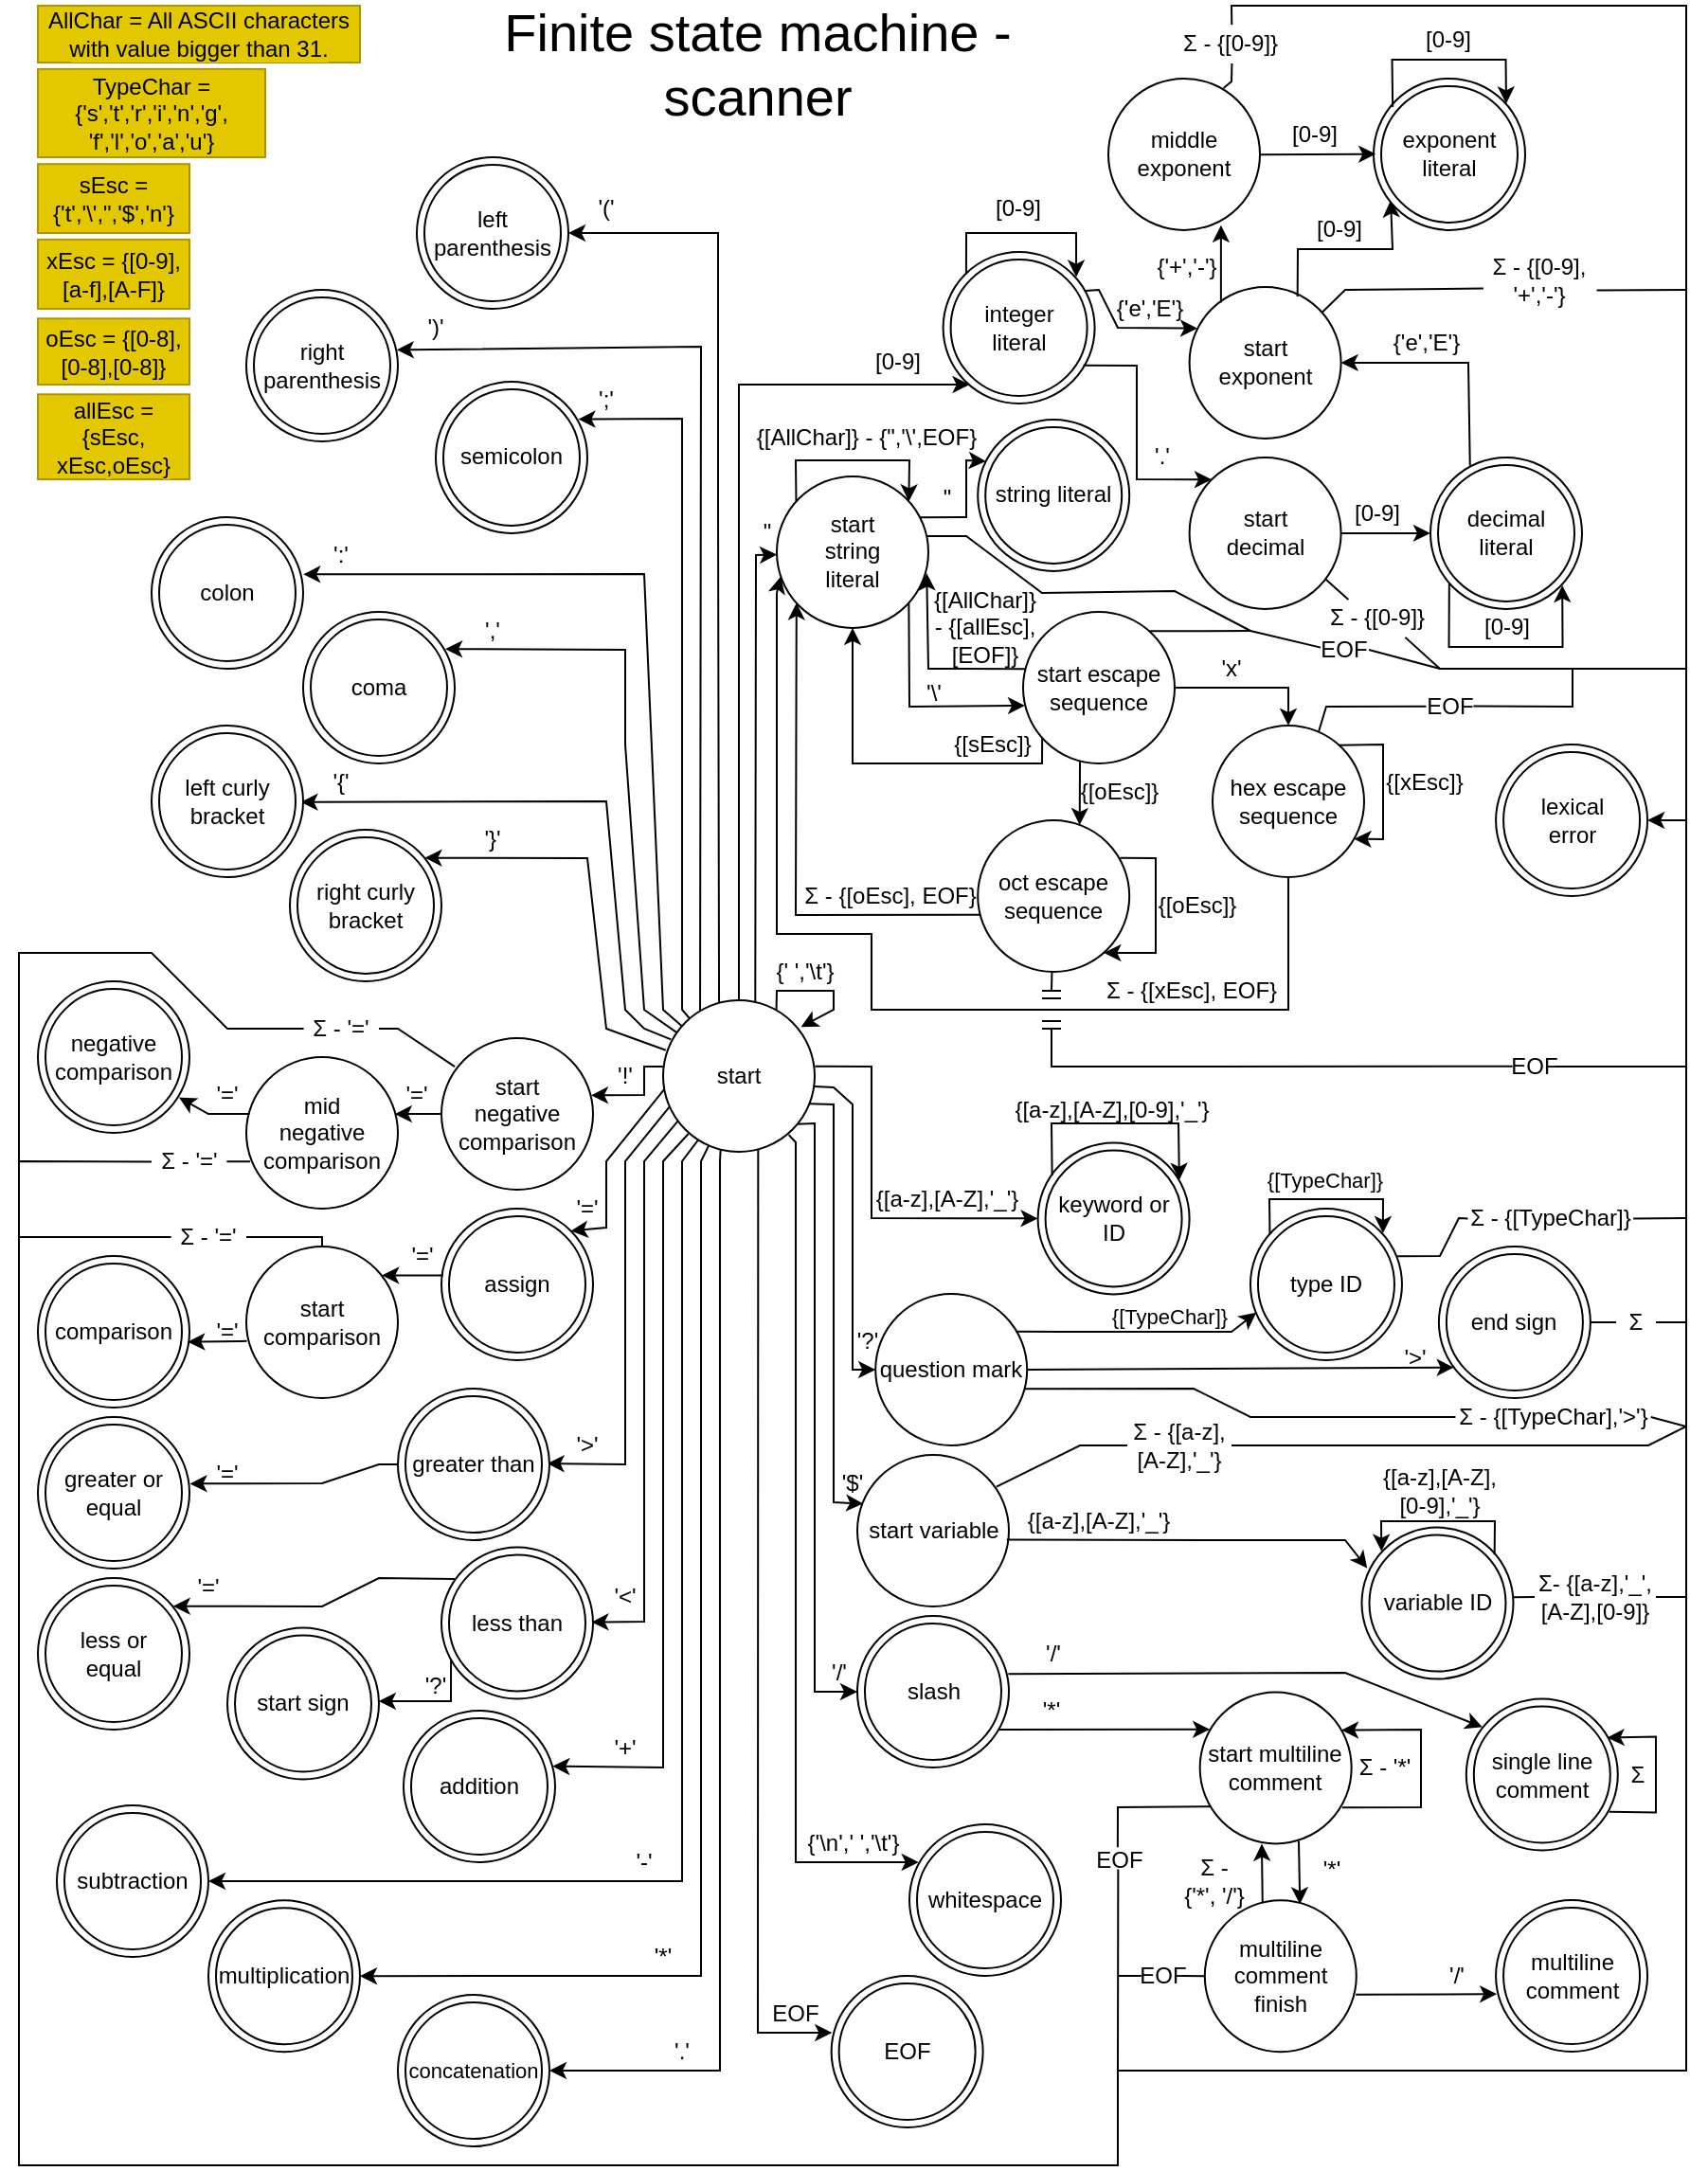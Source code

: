 <mxfile version="20.5.3" type="device"><diagram id="o2mS9-5ubH_FGq1Dn35p" name="Page-1"><mxGraphModel dx="3220" dy="1253" grid="1" gridSize="10" guides="1" tooltips="1" connect="1" arrows="1" fold="1" page="1" pageScale="1" pageWidth="850" pageHeight="1100" math="0" shadow="0"><root><mxCell id="0"/><mxCell id="1" parent="0"/><mxCell id="lzlAN3BxAXVbuwj7_YrV-1" value="&lt;div&gt;start&lt;/div&gt;" style="ellipse;whiteSpace=wrap;html=1;aspect=fixed;" parent="1" vertex="1"><mxGeometry x="340" y="535" width="80" height="80" as="geometry"/></mxCell><mxCell id="lzlAN3BxAXVbuwj7_YrV-3" value="" style="endArrow=classic;html=1;rounded=0;entryX=0;entryY=0.5;entryDx=0;entryDy=0;exitX=1.003;exitY=0.436;exitDx=0;exitDy=0;exitPerimeter=0;" parent="1" source="lzlAN3BxAXVbuwj7_YrV-1" target="lzlAN3BxAXVbuwj7_YrV-6" edge="1"><mxGeometry width="50" height="50" relative="1" as="geometry"><mxPoint x="400" y="480" as="sourcePoint"/><mxPoint x="646.6" y="410.42" as="targetPoint"/><Array as="points"><mxPoint x="450" y="570"/><mxPoint x="450" y="650"/></Array></mxGeometry></mxCell><mxCell id="lzlAN3BxAXVbuwj7_YrV-6" value="keyword or ID" style="ellipse;shape=doubleEllipse;whiteSpace=wrap;html=1;aspect=fixed;" parent="1" vertex="1"><mxGeometry x="537.8" y="610.19" width="80" height="80" as="geometry"/></mxCell><mxCell id="lzlAN3BxAXVbuwj7_YrV-8" value="" style="endArrow=classic;html=1;rounded=0;entryX=0.933;entryY=0.246;entryDx=0;entryDy=0;entryPerimeter=0;exitX=0.094;exitY=0.217;exitDx=0;exitDy=0;exitPerimeter=0;" parent="1" source="lzlAN3BxAXVbuwj7_YrV-6" target="lzlAN3BxAXVbuwj7_YrV-6" edge="1"><mxGeometry width="50" height="50" relative="1" as="geometry"><mxPoint x="500" y="450" as="sourcePoint"/><mxPoint x="664.4" y="358.86" as="targetPoint"/><Array as="points"><mxPoint x="545" y="600"/><mxPoint x="612" y="600"/></Array></mxGeometry></mxCell><mxCell id="lzlAN3BxAXVbuwj7_YrV-11" value="{[a-z],[A-Z],'_'}" style="text;html=1;strokeColor=none;fillColor=none;align=center;verticalAlign=middle;whiteSpace=wrap;rounded=0;" parent="1" vertex="1"><mxGeometry x="450.0" y="630" width="80" height="20" as="geometry"/></mxCell><mxCell id="lzlAN3BxAXVbuwj7_YrV-12" value="{[a-z],[A-Z],[0-9],'_'}" style="text;html=1;strokeColor=none;fillColor=none;align=center;verticalAlign=middle;whiteSpace=wrap;rounded=0;" parent="1" vertex="1"><mxGeometry x="522.5" y="585" width="107.8" height="15" as="geometry"/></mxCell><mxCell id="lzlAN3BxAXVbuwj7_YrV-13" value="variable ID" style="ellipse;shape=doubleEllipse;whiteSpace=wrap;html=1;aspect=fixed;" parent="1" vertex="1"><mxGeometry x="708.75" y="813.31" width="80" height="80" as="geometry"/></mxCell><mxCell id="lzlAN3BxAXVbuwj7_YrV-16" value="{[a-z],[A-Z],&lt;br&gt;[0-9],'_'}" style="text;html=1;strokeColor=none;fillColor=none;align=center;verticalAlign=middle;whiteSpace=wrap;rounded=0;" parent="1" vertex="1"><mxGeometry x="716.03" y="778.91" width="67.74" height="30.9" as="geometry"/></mxCell><mxCell id="lzlAN3BxAXVbuwj7_YrV-17" value="start variable" style="ellipse;whiteSpace=wrap;html=1;aspect=fixed;" parent="1" vertex="1"><mxGeometry x="442.5" y="775" width="80" height="80" as="geometry"/></mxCell><mxCell id="lzlAN3BxAXVbuwj7_YrV-18" value="" style="endArrow=classic;html=1;rounded=0;entryX=0.039;entryY=0.322;entryDx=0;entryDy=0;entryPerimeter=0;exitX=0.961;exitY=0.683;exitDx=0;exitDy=0;exitPerimeter=0;" parent="1" source="lzlAN3BxAXVbuwj7_YrV-1" target="lzlAN3BxAXVbuwj7_YrV-17" edge="1"><mxGeometry width="50" height="50" relative="1" as="geometry"><mxPoint x="430" y="590" as="sourcePoint"/><mxPoint x="471.02" y="665.42" as="targetPoint"/><Array as="points"><mxPoint x="430" y="590"/><mxPoint x="430" y="800"/></Array></mxGeometry></mxCell><mxCell id="lzlAN3BxAXVbuwj7_YrV-19" value="'$'" style="text;html=1;strokeColor=none;fillColor=none;align=center;verticalAlign=middle;whiteSpace=wrap;rounded=0;" parent="1" vertex="1"><mxGeometry x="430" y="780" width="20" height="20" as="geometry"/></mxCell><mxCell id="lzlAN3BxAXVbuwj7_YrV-20" value="" style="endArrow=classic;html=1;rounded=0;exitX=0.986;exitY=0.56;exitDx=0;exitDy=0;exitPerimeter=0;entryX=0.036;entryY=0.269;entryDx=0;entryDy=0;entryPerimeter=0;" parent="1" source="lzlAN3BxAXVbuwj7_YrV-17" target="lzlAN3BxAXVbuwj7_YrV-13" edge="1"><mxGeometry width="50" height="50" relative="1" as="geometry"><mxPoint x="541.02" y="665.42" as="sourcePoint"/><mxPoint x="581.02" y="665.42" as="targetPoint"/><Array as="points"><mxPoint x="660" y="820"/><mxPoint x="700" y="820"/></Array></mxGeometry></mxCell><mxCell id="lzlAN3BxAXVbuwj7_YrV-21" value="{[a-z],[A-Z],'_'}" style="text;html=1;strokeColor=none;fillColor=none;align=center;verticalAlign=middle;whiteSpace=wrap;rounded=0;" parent="1" vertex="1"><mxGeometry x="530.0" y="800" width="80" height="20" as="geometry"/></mxCell><mxCell id="_hI4EFFKEo9qVf_p9puK-3" value="left parenthesis" style="ellipse;shape=doubleEllipse;whiteSpace=wrap;html=1;aspect=fixed;" parent="1" vertex="1"><mxGeometry x="210" y="90" width="80" height="80" as="geometry"/></mxCell><mxCell id="_hI4EFFKEo9qVf_p9puK-4" value="right parenthesis" style="ellipse;shape=doubleEllipse;whiteSpace=wrap;html=1;aspect=fixed;" parent="1" vertex="1"><mxGeometry x="120" y="160" width="80" height="80" as="geometry"/></mxCell><mxCell id="_hI4EFFKEo9qVf_p9puK-5" value="" style="endArrow=classic;html=1;rounded=0;entryX=1;entryY=0.5;entryDx=0;entryDy=0;exitX=0.369;exitY=0.014;exitDx=0;exitDy=0;exitPerimeter=0;" parent="1" source="lzlAN3BxAXVbuwj7_YrV-1" target="_hI4EFFKEo9qVf_p9puK-3" edge="1"><mxGeometry width="50" height="50" relative="1" as="geometry"><mxPoint x="340" y="430" as="sourcePoint"/><mxPoint x="110" y="575" as="targetPoint"/><Array as="points"><mxPoint x="369" y="270"/><mxPoint x="369" y="130"/></Array></mxGeometry></mxCell><mxCell id="_hI4EFFKEo9qVf_p9puK-6" value="" style="endArrow=classic;html=1;rounded=0;entryX=0.992;entryY=0.396;entryDx=0;entryDy=0;entryPerimeter=0;exitX=0.244;exitY=0.069;exitDx=0;exitDy=0;exitPerimeter=0;" parent="1" source="lzlAN3BxAXVbuwj7_YrV-1" target="_hI4EFFKEo9qVf_p9puK-4" edge="1"><mxGeometry width="50" height="50" relative="1" as="geometry"><mxPoint x="360" y="450" as="sourcePoint"/><mxPoint x="200" y="340.56" as="targetPoint"/><Array as="points"><mxPoint x="360" y="190"/></Array></mxGeometry></mxCell><mxCell id="_hI4EFFKEo9qVf_p9puK-7" value="'('" style="text;html=1;strokeColor=none;fillColor=none;align=center;verticalAlign=middle;whiteSpace=wrap;rounded=0;" parent="1" vertex="1"><mxGeometry x="300" y="106.88" width="20" height="20" as="geometry"/></mxCell><mxCell id="_hI4EFFKEo9qVf_p9puK-8" value="')'" style="text;html=1;strokeColor=none;fillColor=none;align=center;verticalAlign=middle;whiteSpace=wrap;rounded=0;" parent="1" vertex="1"><mxGeometry x="210" y="170" width="20" height="20" as="geometry"/></mxCell><mxCell id="_hI4EFFKEo9qVf_p9puK-9" value="" style="endArrow=classic;html=1;rounded=0;entryX=0.94;entryY=0.248;entryDx=0;entryDy=0;entryPerimeter=0;" parent="1" source="lzlAN3BxAXVbuwj7_YrV-1" target="_hI4EFFKEo9qVf_p9puK-10" edge="1"><mxGeometry width="50" height="50" relative="1" as="geometry"><mxPoint x="370" y="645" as="sourcePoint"/><mxPoint x="100" y="715" as="targetPoint"/><Array as="points"><mxPoint x="350" y="540"/><mxPoint x="350" y="228"/></Array></mxGeometry></mxCell><mxCell id="_hI4EFFKEo9qVf_p9puK-10" value="semicolon" style="ellipse;shape=doubleEllipse;whiteSpace=wrap;html=1;aspect=fixed;" parent="1" vertex="1"><mxGeometry x="220" y="208.44" width="80" height="80" as="geometry"/></mxCell><mxCell id="_hI4EFFKEo9qVf_p9puK-11" value="colon" style="ellipse;shape=doubleEllipse;whiteSpace=wrap;html=1;aspect=fixed;" parent="1" vertex="1"><mxGeometry x="70" y="280" width="80" height="80" as="geometry"/></mxCell><mxCell id="_hI4EFFKEo9qVf_p9puK-12" value="" style="endArrow=classic;html=1;rounded=0;entryX=1.001;entryY=0.377;entryDx=0;entryDy=0;entryPerimeter=0;" parent="1" source="lzlAN3BxAXVbuwj7_YrV-1" target="_hI4EFFKEo9qVf_p9puK-11" edge="1"><mxGeometry width="50" height="50" relative="1" as="geometry"><mxPoint x="340" y="530" as="sourcePoint"/><mxPoint x="110" y="795" as="targetPoint"/><Array as="points"><mxPoint x="340" y="540"/><mxPoint x="330" y="310"/></Array></mxGeometry></mxCell><mxCell id="_hI4EFFKEo9qVf_p9puK-13" value="';'" style="text;html=1;strokeColor=none;fillColor=none;align=center;verticalAlign=middle;whiteSpace=wrap;rounded=0;" parent="1" vertex="1"><mxGeometry x="300" y="208.44" width="20" height="20" as="geometry"/></mxCell><mxCell id="_hI4EFFKEo9qVf_p9puK-14" value="':'" style="text;html=1;strokeColor=none;fillColor=none;align=center;verticalAlign=middle;whiteSpace=wrap;rounded=0;" parent="1" vertex="1"><mxGeometry x="160" y="290" width="20" height="20" as="geometry"/></mxCell><mxCell id="_hI4EFFKEo9qVf_p9puK-18" value="'?'" style="text;html=1;strokeColor=none;fillColor=none;align=center;verticalAlign=middle;whiteSpace=wrap;rounded=0;" parent="1" vertex="1"><mxGeometry x="437.5" y="705" width="20" height="20" as="geometry"/></mxCell><mxCell id="_hI4EFFKEo9qVf_p9puK-19" value="" style="endArrow=classic;html=1;rounded=0;entryX=0;entryY=0.5;entryDx=0;entryDy=0;exitX=0.971;exitY=0.683;exitDx=0;exitDy=0;exitPerimeter=0;" parent="1" target="_hI4EFFKEo9qVf_p9puK-20" edge="1"><mxGeometry width="50" height="50" relative="1" as="geometry"><mxPoint x="420.0" y="580.54" as="sourcePoint"/><mxPoint x="442.32" y="675.9" as="targetPoint"/><Array as="points"><mxPoint x="430" y="581"/><mxPoint x="440" y="590"/><mxPoint x="440" y="730"/></Array></mxGeometry></mxCell><mxCell id="_hI4EFFKEo9qVf_p9puK-20" value="question mark" style="ellipse;whiteSpace=wrap;html=1;aspect=fixed;" parent="1" vertex="1"><mxGeometry x="452.1" y="690" width="80" height="80" as="geometry"/></mxCell><mxCell id="_hI4EFFKEo9qVf_p9puK-21" value="" style="endArrow=classic;html=1;rounded=0;entryX=0.099;entryY=0.798;entryDx=0;entryDy=0;exitX=1;exitY=0.5;exitDx=0;exitDy=0;entryPerimeter=0;" parent="1" source="_hI4EFFKEo9qVf_p9puK-20" target="_hI4EFFKEo9qVf_p9puK-23" edge="1"><mxGeometry width="50" height="50" relative="1" as="geometry"><mxPoint x="530" y="600" as="sourcePoint"/><mxPoint x="541.07" y="606.9" as="targetPoint"/><Array as="points"/></mxGeometry></mxCell><mxCell id="_hI4EFFKEo9qVf_p9puK-22" value="" style="endArrow=classic;html=1;rounded=0;exitX=0.927;exitY=0.249;exitDx=0;exitDy=0;entryX=0.039;entryY=0.686;entryDx=0;entryDy=0;entryPerimeter=0;exitPerimeter=0;" parent="1" source="_hI4EFFKEo9qVf_p9puK-20" target="uZvVV5clZyEK2c6BlZQj-1" edge="1"><mxGeometry width="50" height="50" relative="1" as="geometry"><mxPoint x="522.32" y="695.9" as="sourcePoint"/><mxPoint x="554.72" y="514.58" as="targetPoint"/><Array as="points"><mxPoint x="550" y="710"/><mxPoint x="640" y="710"/></Array></mxGeometry></mxCell><mxCell id="_hI4EFFKEo9qVf_p9puK-23" value="end sign" style="ellipse;shape=doubleEllipse;whiteSpace=wrap;html=1;aspect=fixed;" parent="1" vertex="1"><mxGeometry x="749.45" y="665" width="80" height="80" as="geometry"/></mxCell><mxCell id="_hI4EFFKEo9qVf_p9puK-24" value="'&amp;gt;'" style="text;html=1;strokeColor=none;fillColor=none;align=center;verticalAlign=middle;whiteSpace=wrap;rounded=0;" parent="1" vertex="1"><mxGeometry x="727.26" y="713.91" width="20" height="20" as="geometry"/></mxCell><mxCell id="_hI4EFFKEo9qVf_p9puK-28" value="" style="endArrow=classic;html=1;rounded=0;entryX=0.175;entryY=0.875;entryDx=0;entryDy=0;entryPerimeter=0;exitX=0.5;exitY=0;exitDx=0;exitDy=0;" parent="1" source="lzlAN3BxAXVbuwj7_YrV-1" target="_hI4EFFKEo9qVf_p9puK-33" edge="1"><mxGeometry width="50" height="50" relative="1" as="geometry"><mxPoint x="425.64" y="435.0" as="sourcePoint"/><mxPoint x="497.8" y="248.44" as="targetPoint"/><Array as="points"><mxPoint x="380" y="210"/></Array></mxGeometry></mxCell><mxCell id="_hI4EFFKEo9qVf_p9puK-30" value="[0-9]" style="text;html=1;strokeColor=none;fillColor=none;align=center;verticalAlign=middle;whiteSpace=wrap;rounded=0;" parent="1" vertex="1"><mxGeometry x="445" y="188.44" width="37.8" height="20" as="geometry"/></mxCell><mxCell id="_hI4EFFKEo9qVf_p9puK-31" value="" style="endArrow=classic;html=1;rounded=0;exitX=0.152;exitY=0.145;exitDx=0;exitDy=0;exitPerimeter=0;entryX=0.878;entryY=0.166;entryDx=0;entryDy=0;entryPerimeter=0;" parent="1" source="_hI4EFFKEo9qVf_p9puK-33" target="_hI4EFFKEo9qVf_p9puK-33" edge="1"><mxGeometry width="50" height="50" relative="1" as="geometry"><mxPoint x="497.8" y="193" as="sourcePoint"/><mxPoint x="557.56" y="191.88" as="targetPoint"/><Array as="points"><mxPoint x="500" y="130"/><mxPoint x="558" y="130"/></Array></mxGeometry></mxCell><mxCell id="_hI4EFFKEo9qVf_p9puK-32" value="[0-9]" style="text;html=1;strokeColor=none;fillColor=none;align=center;verticalAlign=middle;whiteSpace=wrap;rounded=0;" parent="1" vertex="1"><mxGeometry x="500.3" y="106.88" width="55" height="20" as="geometry"/></mxCell><mxCell id="_hI4EFFKEo9qVf_p9puK-33" value="integer &lt;br&gt;literal" style="ellipse;shape=doubleEllipse;whiteSpace=wrap;html=1;aspect=fixed;" parent="1" vertex="1"><mxGeometry x="487.8" y="140" width="80" height="80" as="geometry"/></mxCell><mxCell id="_hI4EFFKEo9qVf_p9puK-34" value="" style="endArrow=classic;html=1;rounded=0;entryX=0.938;entryY=0.245;entryDx=0;entryDy=0;entryPerimeter=0;" parent="1" source="lzlAN3BxAXVbuwj7_YrV-1" target="_hI4EFFKEo9qVf_p9puK-36" edge="1"><mxGeometry width="50" height="50" relative="1" as="geometry"><mxPoint x="330" y="600" as="sourcePoint"/><mxPoint x="100" y="885" as="targetPoint"/><Array as="points"><mxPoint x="330" y="540"/><mxPoint x="320" y="400"/><mxPoint x="320" y="350"/></Array></mxGeometry></mxCell><mxCell id="_hI4EFFKEo9qVf_p9puK-36" value="coma" style="ellipse;shape=doubleEllipse;whiteSpace=wrap;html=1;aspect=fixed;" parent="1" vertex="1"><mxGeometry x="150" y="330" width="80" height="80" as="geometry"/></mxCell><mxCell id="_hI4EFFKEo9qVf_p9puK-38" value="','" style="text;html=1;strokeColor=none;fillColor=none;align=center;verticalAlign=middle;whiteSpace=wrap;rounded=0;" parent="1" vertex="1"><mxGeometry x="240" y="330" width="20" height="20" as="geometry"/></mxCell><mxCell id="_hI4EFFKEo9qVf_p9puK-39" value="" style="endArrow=classic;html=1;rounded=0;exitX=0.938;exitY=0.256;exitDx=0;exitDy=0;exitPerimeter=0;entryX=0.053;entryY=0.274;entryDx=0;entryDy=0;entryPerimeter=0;" parent="1" source="_hI4EFFKEo9qVf_p9puK-33" target="_hI4EFFKEo9qVf_p9puK-41" edge="1"><mxGeometry width="50" height="50" relative="1" as="geometry"><mxPoint x="577.8" y="218.44" as="sourcePoint"/><mxPoint x="617.8" y="198.44" as="targetPoint"/><Array as="points"><mxPoint x="570" y="160"/><mxPoint x="580" y="180"/></Array></mxGeometry></mxCell><mxCell id="_hI4EFFKEo9qVf_p9puK-40" value="{'e','E'}" style="text;html=1;strokeColor=none;fillColor=none;align=center;verticalAlign=middle;whiteSpace=wrap;rounded=0;" parent="1" vertex="1"><mxGeometry x="580" y="160" width="33.9" height="20" as="geometry"/></mxCell><mxCell id="_hI4EFFKEo9qVf_p9puK-41" value="start&lt;br&gt;exponent" style="ellipse;whiteSpace=wrap;html=1;aspect=fixed;" parent="1" vertex="1"><mxGeometry x="617.8" y="158.44" width="80" height="80" as="geometry"/></mxCell><mxCell id="_hI4EFFKEo9qVf_p9puK-42" value="" style="endArrow=classic;html=1;rounded=0;exitX=0.925;exitY=0.748;exitDx=0;exitDy=0;exitPerimeter=0;entryX=0;entryY=0;entryDx=0;entryDy=0;" parent="1" source="_hI4EFFKEo9qVf_p9puK-33" target="_hI4EFFKEo9qVf_p9puK-43" edge="1"><mxGeometry width="50" height="50" relative="1" as="geometry"><mxPoint x="552.84" y="248.92" as="sourcePoint"/><mxPoint x="602" y="278.44" as="targetPoint"/><Array as="points"><mxPoint x="590" y="200"/><mxPoint x="590" y="260"/></Array></mxGeometry></mxCell><mxCell id="_hI4EFFKEo9qVf_p9puK-43" value="start&lt;br&gt;decimal" style="ellipse;whiteSpace=wrap;html=1;aspect=fixed;" parent="1" vertex="1"><mxGeometry x="617.8" y="248.44" width="80" height="80" as="geometry"/></mxCell><mxCell id="_hI4EFFKEo9qVf_p9puK-44" value="'.'" style="text;html=1;strokeColor=none;fillColor=none;align=center;verticalAlign=middle;whiteSpace=wrap;rounded=0;" parent="1" vertex="1"><mxGeometry x="592.75" y="238.44" width="21.15" height="20" as="geometry"/></mxCell><mxCell id="_hI4EFFKEo9qVf_p9puK-45" value="decimal literal" style="ellipse;shape=doubleEllipse;whiteSpace=wrap;html=1;aspect=fixed;" parent="1" vertex="1"><mxGeometry x="745" y="248.44" width="80" height="80" as="geometry"/></mxCell><mxCell id="_hI4EFFKEo9qVf_p9puK-46" value="" style="endArrow=classic;html=1;rounded=0;exitX=1;exitY=0.5;exitDx=0;exitDy=0;entryX=0;entryY=0.5;entryDx=0;entryDy=0;" parent="1" source="_hI4EFFKEo9qVf_p9puK-43" target="_hI4EFFKEo9qVf_p9puK-45" edge="1"><mxGeometry width="50" height="50" relative="1" as="geometry"><mxPoint x="625" y="308.44" as="sourcePoint"/><mxPoint x="735" y="278.44" as="targetPoint"/></mxGeometry></mxCell><mxCell id="_hI4EFFKEo9qVf_p9puK-48" value="[0-9]" style="text;html=1;strokeColor=none;fillColor=none;align=center;verticalAlign=middle;whiteSpace=wrap;rounded=0;" parent="1" vertex="1"><mxGeometry x="697.8" y="268.44" width="37.8" height="20" as="geometry"/></mxCell><mxCell id="_hI4EFFKEo9qVf_p9puK-49" value="" style="endArrow=classic;html=1;rounded=0;exitX=0.124;exitY=0.834;exitDx=0;exitDy=0;exitPerimeter=0;entryX=0.87;entryY=0.844;entryDx=0;entryDy=0;entryPerimeter=0;" parent="1" source="_hI4EFFKEo9qVf_p9puK-45" target="_hI4EFFKEo9qVf_p9puK-45" edge="1"><mxGeometry width="50" height="50" relative="1" as="geometry"><mxPoint x="755.08" y="373.48" as="sourcePoint"/><mxPoint x="815" y="371.72" as="targetPoint"/><Array as="points"><mxPoint x="754.76" y="348.44"/><mxPoint x="814.76" y="348.44"/></Array></mxGeometry></mxCell><mxCell id="_hI4EFFKEo9qVf_p9puK-50" value="[0-9]" style="text;html=1;strokeColor=none;fillColor=none;align=center;verticalAlign=middle;whiteSpace=wrap;rounded=0;" parent="1" vertex="1"><mxGeometry x="757.5" y="328.44" width="55" height="20" as="geometry"/></mxCell><mxCell id="_hI4EFFKEo9qVf_p9puK-52" value="" style="endArrow=classic;html=1;rounded=0;exitX=0.261;exitY=0.053;exitDx=0;exitDy=0;exitPerimeter=0;entryX=1;entryY=0.5;entryDx=0;entryDy=0;" parent="1" source="_hI4EFFKEo9qVf_p9puK-45" target="_hI4EFFKEo9qVf_p9puK-41" edge="1"><mxGeometry width="50" height="50" relative="1" as="geometry"><mxPoint x="785" y="228.44" as="sourcePoint"/><mxPoint x="765" y="188.44" as="targetPoint"/><Array as="points"><mxPoint x="765" y="198.44"/></Array></mxGeometry></mxCell><mxCell id="_hI4EFFKEo9qVf_p9puK-53" value="{'e','E'}" style="text;html=1;strokeColor=none;fillColor=none;align=center;verticalAlign=middle;whiteSpace=wrap;rounded=0;" parent="1" vertex="1"><mxGeometry x="727.5" y="178.44" width="30" height="20" as="geometry"/></mxCell><mxCell id="_hI4EFFKEo9qVf_p9puK-55" value="" style="endArrow=classic;html=1;rounded=0;exitX=0.208;exitY=0.103;exitDx=0;exitDy=0;exitPerimeter=0;entryX=0.743;entryY=0.968;entryDx=0;entryDy=0;entryPerimeter=0;" parent="1" source="_hI4EFFKEo9qVf_p9puK-41" target="_hI4EFFKEo9qVf_p9puK-56" edge="1"><mxGeometry width="50" height="50" relative="1" as="geometry"><mxPoint x="645" y="158.44" as="sourcePoint"/><mxPoint x="645" y="108.44" as="targetPoint"/></mxGeometry></mxCell><mxCell id="_hI4EFFKEo9qVf_p9puK-56" value="middle exponent" style="ellipse;whiteSpace=wrap;html=1;aspect=fixed;" parent="1" vertex="1"><mxGeometry x="575" y="48.44" width="80" height="80" as="geometry"/></mxCell><mxCell id="_hI4EFFKEo9qVf_p9puK-57" value="" style="endArrow=classic;html=1;rounded=0;exitX=0.713;exitY=0.063;exitDx=0;exitDy=0;exitPerimeter=0;entryX=0.113;entryY=0.803;entryDx=0;entryDy=0;entryPerimeter=0;" parent="1" source="_hI4EFFKEo9qVf_p9puK-41" target="_hI4EFFKEo9qVf_p9puK-58" edge="1"><mxGeometry width="50" height="50" relative="1" as="geometry"><mxPoint x="675" y="158.44" as="sourcePoint"/><mxPoint x="735" y="138.44" as="targetPoint"/><Array as="points"><mxPoint x="675" y="138.44"/><mxPoint x="725" y="138.44"/></Array></mxGeometry></mxCell><mxCell id="_hI4EFFKEo9qVf_p9puK-58" value="exponent literal" style="ellipse;shape=doubleEllipse;whiteSpace=wrap;html=1;aspect=fixed;" parent="1" vertex="1"><mxGeometry x="715" y="48.44" width="80" height="80" as="geometry"/></mxCell><mxCell id="_hI4EFFKEo9qVf_p9puK-59" value="" style="endArrow=classic;html=1;rounded=0;exitX=1.004;exitY=0.502;exitDx=0;exitDy=0;exitPerimeter=0;entryX=0.014;entryY=0.498;entryDx=0;entryDy=0;entryPerimeter=0;" parent="1" source="_hI4EFFKEo9qVf_p9puK-56" target="_hI4EFFKEo9qVf_p9puK-58" edge="1"><mxGeometry width="50" height="50" relative="1" as="geometry"><mxPoint x="665" y="88.44" as="sourcePoint"/><mxPoint x="697.8" y="88.24" as="targetPoint"/></mxGeometry></mxCell><mxCell id="_hI4EFFKEo9qVf_p9puK-61" value="{'+','-'}" style="text;html=1;strokeColor=none;fillColor=none;align=center;verticalAlign=middle;whiteSpace=wrap;rounded=0;" parent="1" vertex="1"><mxGeometry x="598.95" y="138.44" width="35" height="20" as="geometry"/></mxCell><mxCell id="_hI4EFFKEo9qVf_p9puK-62" value="[0-9]" style="text;html=1;strokeColor=none;fillColor=none;align=center;verticalAlign=middle;whiteSpace=wrap;rounded=0;" parent="1" vertex="1"><mxGeometry x="665" y="68.44" width="37.5" height="20" as="geometry"/></mxCell><mxCell id="_hI4EFFKEo9qVf_p9puK-63" value="[0-9]" style="text;html=1;strokeColor=none;fillColor=none;align=center;verticalAlign=middle;whiteSpace=wrap;rounded=0;" parent="1" vertex="1"><mxGeometry x="677.5" y="118.44" width="37.5" height="20" as="geometry"/></mxCell><mxCell id="_hI4EFFKEo9qVf_p9puK-64" value="" style="endArrow=classic;html=1;rounded=0;exitX=0.129;exitY=0.188;exitDx=0;exitDy=0;exitPerimeter=0;entryX=0.878;entryY=0.166;entryDx=0;entryDy=0;entryPerimeter=0;" parent="1" edge="1"><mxGeometry width="50" height="50" relative="1" as="geometry"><mxPoint x="725.08" y="63.48" as="sourcePoint"/><mxPoint x="785" y="61.72" as="targetPoint"/><Array as="points"><mxPoint x="724.76" y="38.44"/><mxPoint x="784.76" y="38.44"/></Array></mxGeometry></mxCell><mxCell id="_hI4EFFKEo9qVf_p9puK-65" value="[0-9]" style="text;html=1;strokeColor=none;fillColor=none;align=center;verticalAlign=middle;whiteSpace=wrap;rounded=0;" parent="1" vertex="1"><mxGeometry x="727.26" y="18.44" width="55" height="20" as="geometry"/></mxCell><mxCell id="_hI4EFFKEo9qVf_p9puK-67" value="" style="endArrow=classic;html=1;rounded=0;exitX=0.608;exitY=0.007;exitDx=0;exitDy=0;exitPerimeter=0;entryX=0.001;entryY=0.516;entryDx=0;entryDy=0;entryPerimeter=0;" parent="1" source="lzlAN3BxAXVbuwj7_YrV-1" target="_hI4EFFKEo9qVf_p9puK-68" edge="1"><mxGeometry width="50" height="50" relative="1" as="geometry"><mxPoint x="470" y="450" as="sourcePoint"/><mxPoint x="430" y="400" as="targetPoint"/><Array as="points"><mxPoint x="389" y="300"/></Array></mxGeometry></mxCell><mxCell id="_hI4EFFKEo9qVf_p9puK-68" value="&lt;div&gt;start&lt;/div&gt;&lt;div&gt;string&lt;/div&gt;&lt;div&gt;literal&lt;br&gt;&lt;/div&gt;" style="ellipse;whiteSpace=wrap;html=1;aspect=fixed;" parent="1" vertex="1"><mxGeometry x="400" y="258.44" width="80" height="80" as="geometry"/></mxCell><mxCell id="_hI4EFFKEo9qVf_p9puK-69" value="&quot;" style="text;html=1;strokeColor=none;fillColor=none;align=center;verticalAlign=middle;whiteSpace=wrap;rounded=0;" parent="1" vertex="1"><mxGeometry x="385" y="278.44" width="20" height="20" as="geometry"/></mxCell><mxCell id="_hI4EFFKEo9qVf_p9puK-70" value="" style="endArrow=classic;html=1;rounded=0;exitX=0.128;exitY=0.166;exitDx=0;exitDy=0;exitPerimeter=0;entryX=0.871;entryY=0.166;entryDx=0;entryDy=0;entryPerimeter=0;" parent="1" source="_hI4EFFKEo9qVf_p9puK-68" target="_hI4EFFKEo9qVf_p9puK-68" edge="1"><mxGeometry width="50" height="50" relative="1" as="geometry"><mxPoint x="420" y="331.8" as="sourcePoint"/><mxPoint x="480" y="331.08" as="targetPoint"/><Array as="points"><mxPoint x="410" y="250"/><mxPoint x="470" y="250"/></Array></mxGeometry></mxCell><mxCell id="_hI4EFFKEo9qVf_p9puK-71" value="{[AllChar]} - {&quot;,'\',EOF}" style="text;html=1;strokeColor=none;fillColor=none;align=center;verticalAlign=middle;whiteSpace=wrap;rounded=0;" parent="1" vertex="1"><mxGeometry x="385" y="228.44" width="125" height="20" as="geometry"/></mxCell><mxCell id="_hI4EFFKEo9qVf_p9puK-72" value="&lt;span style=&quot;background-color: rgb(227, 200, 0);&quot;&gt;AllChar = All ASCII characters with value bigger than 31.&lt;/span&gt;" style="text;html=1;strokeColor=#B09500;fillColor=#E3C800;align=center;verticalAlign=middle;whiteSpace=wrap;rounded=0;fontColor=#000000;" parent="1" vertex="1"><mxGeometry x="10" y="10" width="170" height="30" as="geometry"/></mxCell><mxCell id="_hI4EFFKEo9qVf_p9puK-75" value="" style="endArrow=classic;html=1;rounded=0;entryX=0.054;entryY=0.275;entryDx=0;entryDy=0;entryPerimeter=0;exitX=0.941;exitY=0.271;exitDx=0;exitDy=0;exitPerimeter=0;" parent="1" source="_hI4EFFKEo9qVf_p9puK-68" target="_hI4EFFKEo9qVf_p9puK-76" edge="1"><mxGeometry width="50" height="50" relative="1" as="geometry"><mxPoint x="490" y="375" as="sourcePoint"/><mxPoint x="625" y="368.44" as="targetPoint"/><Array as="points"><mxPoint x="500" y="280"/><mxPoint x="500" y="250"/></Array></mxGeometry></mxCell><mxCell id="_hI4EFFKEo9qVf_p9puK-76" value="string literal" style="ellipse;shape=doubleEllipse;whiteSpace=wrap;html=1;aspect=fixed;" parent="1" vertex="1"><mxGeometry x="506.1" y="228.44" width="80" height="80" as="geometry"/></mxCell><mxCell id="_hI4EFFKEo9qVf_p9puK-77" value="&quot;" style="text;html=1;strokeColor=none;fillColor=none;align=center;verticalAlign=middle;whiteSpace=wrap;rounded=0;" parent="1" vertex="1"><mxGeometry x="480" y="260" width="20" height="20" as="geometry"/></mxCell><mxCell id="_hI4EFFKEo9qVf_p9puK-87" value="'='" style="text;html=1;strokeColor=none;fillColor=none;align=center;verticalAlign=middle;whiteSpace=wrap;rounded=0;" parent="1" vertex="1"><mxGeometry x="200" y="575" width="20" height="20" as="geometry"/></mxCell><mxCell id="_hI4EFFKEo9qVf_p9puK-90" value="" style="endArrow=classic;html=1;rounded=0;exitX=0.007;exitY=0.589;exitDx=0;exitDy=0;exitPerimeter=0;entryX=1;entryY=0;entryDx=0;entryDy=0;" parent="1" source="lzlAN3BxAXVbuwj7_YrV-1" target="_hI4EFFKEo9qVf_p9puK-92" edge="1"><mxGeometry width="50" height="50" relative="1" as="geometry"><mxPoint x="350.08" y="624.96" as="sourcePoint"/><mxPoint x="300" y="615.34" as="targetPoint"/><Array as="points"><mxPoint x="310" y="620"/><mxPoint x="310" y="655"/></Array></mxGeometry></mxCell><mxCell id="_hI4EFFKEo9qVf_p9puK-91" value="'='" style="text;html=1;strokeColor=none;fillColor=none;align=center;verticalAlign=middle;whiteSpace=wrap;rounded=0;" parent="1" vertex="1"><mxGeometry x="290" y="635" width="20" height="20" as="geometry"/></mxCell><mxCell id="_hI4EFFKEo9qVf_p9puK-92" value="assign" style="ellipse;shape=doubleEllipse;whiteSpace=wrap;html=1;aspect=fixed;" parent="1" vertex="1"><mxGeometry x="223" y="645" width="80" height="80" as="geometry"/></mxCell><mxCell id="_hI4EFFKEo9qVf_p9puK-95" value="start&lt;br&gt;comparison" style="ellipse;whiteSpace=wrap;html=1;aspect=fixed;" parent="1" vertex="1"><mxGeometry x="120" y="665" width="80" height="80" as="geometry"/></mxCell><mxCell id="_hI4EFFKEo9qVf_p9puK-96" value="" style="endArrow=classic;html=1;rounded=0;exitX=0.011;exitY=0.441;exitDx=0;exitDy=0;exitPerimeter=0;entryX=0.895;entryY=0.19;entryDx=0;entryDy=0;entryPerimeter=0;" parent="1" source="_hI4EFFKEo9qVf_p9puK-92" target="_hI4EFFKEo9qVf_p9puK-95" edge="1"><mxGeometry width="50" height="50" relative="1" as="geometry"><mxPoint x="189.5" y="680" as="sourcePoint"/><mxPoint x="200" y="680" as="targetPoint"/><Array as="points"/></mxGeometry></mxCell><mxCell id="_hI4EFFKEo9qVf_p9puK-97" value="'='" style="text;html=1;strokeColor=none;fillColor=none;align=center;verticalAlign=middle;whiteSpace=wrap;rounded=0;" parent="1" vertex="1"><mxGeometry x="100" y="700" width="20" height="20" as="geometry"/></mxCell><mxCell id="_hI4EFFKEo9qVf_p9puK-98" value="" style="endArrow=classic;html=1;rounded=0;exitX=0.004;exitY=0.624;exitDx=0;exitDy=0;exitPerimeter=0;entryX=0.989;entryY=0.567;entryDx=0;entryDy=0;entryPerimeter=0;" parent="1" source="_hI4EFFKEo9qVf_p9puK-95" target="_hI4EFFKEo9qVf_p9puK-99" edge="1"><mxGeometry width="50" height="50" relative="1" as="geometry"><mxPoint x="110" y="740" as="sourcePoint"/><mxPoint x="60" y="740" as="targetPoint"/></mxGeometry></mxCell><mxCell id="_hI4EFFKEo9qVf_p9puK-99" value="comparison" style="ellipse;shape=doubleEllipse;whiteSpace=wrap;html=1;aspect=fixed;" parent="1" vertex="1"><mxGeometry x="10" y="670" width="80" height="80" as="geometry"/></mxCell><mxCell id="_hI4EFFKEo9qVf_p9puK-101" value="" style="endArrow=classic;html=1;rounded=0;entryX=0.985;entryY=0.494;entryDx=0;entryDy=0;entryPerimeter=0;exitX=0.045;exitY=0.699;exitDx=0;exitDy=0;exitPerimeter=0;" parent="1" source="lzlAN3BxAXVbuwj7_YrV-1" target="_hI4EFFKEo9qVf_p9puK-103" edge="1"><mxGeometry width="50" height="50" relative="1" as="geometry"><mxPoint x="350" y="635" as="sourcePoint"/><mxPoint x="290" y="795" as="targetPoint"/><Array as="points"><mxPoint x="320" y="620"/><mxPoint x="320" y="780"/></Array></mxGeometry></mxCell><mxCell id="_hI4EFFKEo9qVf_p9puK-102" value="'&amp;gt;'" style="text;html=1;strokeColor=none;fillColor=none;align=center;verticalAlign=middle;whiteSpace=wrap;rounded=0;" parent="1" vertex="1"><mxGeometry x="290" y="760" width="20" height="20" as="geometry"/></mxCell><mxCell id="_hI4EFFKEo9qVf_p9puK-103" value="greater than" style="ellipse;shape=doubleEllipse;whiteSpace=wrap;html=1;aspect=fixed;" parent="1" vertex="1"><mxGeometry x="200" y="740" width="80" height="80" as="geometry"/></mxCell><mxCell id="_hI4EFFKEo9qVf_p9puK-104" value="" style="endArrow=classic;html=1;rounded=0;entryX=1.003;entryY=0.44;entryDx=0;entryDy=0;exitX=0;exitY=0.5;exitDx=0;exitDy=0;entryPerimeter=0;" parent="1" source="_hI4EFFKEo9qVf_p9puK-103" target="_hI4EFFKEo9qVf_p9puK-105" edge="1"><mxGeometry width="50" height="50" relative="1" as="geometry"><mxPoint x="210" y="784.76" as="sourcePoint"/><mxPoint x="200" y="825" as="targetPoint"/><Array as="points"><mxPoint x="190" y="780"/><mxPoint x="160" y="790"/></Array></mxGeometry></mxCell><mxCell id="_hI4EFFKEo9qVf_p9puK-105" value="greater or&lt;br&gt;equal" style="ellipse;shape=doubleEllipse;whiteSpace=wrap;html=1;aspect=fixed;" parent="1" vertex="1"><mxGeometry x="10" y="755" width="80" height="80" as="geometry"/></mxCell><mxCell id="_hI4EFFKEo9qVf_p9puK-107" value="'='" style="text;html=1;strokeColor=none;fillColor=none;align=center;verticalAlign=middle;whiteSpace=wrap;rounded=0;" parent="1" vertex="1"><mxGeometry x="100" y="775" width="20" height="20" as="geometry"/></mxCell><mxCell id="_hI4EFFKEo9qVf_p9puK-108" value="" style="endArrow=classic;html=1;rounded=0;exitX=0.097;exitY=0.797;exitDx=0;exitDy=0;exitPerimeter=0;entryX=0.99;entryY=0.494;entryDx=0;entryDy=0;entryPerimeter=0;" parent="1" source="lzlAN3BxAXVbuwj7_YrV-1" target="_hI4EFFKEo9qVf_p9puK-110" edge="1"><mxGeometry width="50" height="50" relative="1" as="geometry"><mxPoint x="352.88" y="644.8" as="sourcePoint"/><mxPoint x="303" y="880" as="targetPoint"/><Array as="points"><mxPoint x="330" y="620"/><mxPoint x="330" y="863"/></Array></mxGeometry></mxCell><mxCell id="_hI4EFFKEo9qVf_p9puK-109" value="'&amp;lt;'" style="text;html=1;strokeColor=none;fillColor=none;align=center;verticalAlign=middle;whiteSpace=wrap;rounded=0;" parent="1" vertex="1"><mxGeometry x="310" y="840" width="20" height="20" as="geometry"/></mxCell><mxCell id="_hI4EFFKEo9qVf_p9puK-110" value="less than" style="ellipse;shape=doubleEllipse;whiteSpace=wrap;html=1;aspect=fixed;" parent="1" vertex="1"><mxGeometry x="223" y="823.75" width="80" height="80" as="geometry"/></mxCell><mxCell id="_hI4EFFKEo9qVf_p9puK-111" value="" style="endArrow=classic;html=1;rounded=0;entryX=0.892;entryY=0.186;entryDx=0;entryDy=0;exitX=0.089;exitY=0.21;exitDx=0;exitDy=0;exitPerimeter=0;entryPerimeter=0;" parent="1" source="_hI4EFFKEo9qVf_p9puK-110" target="_hI4EFFKEo9qVf_p9puK-112" edge="1"><mxGeometry width="50" height="50" relative="1" as="geometry"><mxPoint x="223" y="869.76" as="sourcePoint"/><mxPoint x="213" y="910" as="targetPoint"/><Array as="points"><mxPoint x="190" y="840"/><mxPoint x="160" y="855"/></Array></mxGeometry></mxCell><mxCell id="_hI4EFFKEo9qVf_p9puK-112" value="less or&lt;br&gt; equal" style="ellipse;shape=doubleEllipse;whiteSpace=wrap;html=1;aspect=fixed;" parent="1" vertex="1"><mxGeometry x="10" y="840" width="80" height="80" as="geometry"/></mxCell><mxCell id="_hI4EFFKEo9qVf_p9puK-113" value="'='" style="text;html=1;strokeColor=none;fillColor=none;align=center;verticalAlign=middle;whiteSpace=wrap;rounded=0;" parent="1" vertex="1"><mxGeometry x="90" y="835" width="20" height="20" as="geometry"/></mxCell><mxCell id="_hI4EFFKEo9qVf_p9puK-115" value="" style="endArrow=classic;html=1;rounded=0;exitX=0.063;exitY=0.739;exitDx=0;exitDy=0;exitPerimeter=0;entryX=0.999;entryY=0.484;entryDx=0;entryDy=0;entryPerimeter=0;" parent="1" source="_hI4EFFKEo9qVf_p9puK-110" target="qaAahcwawQ5Cm4ARTnmt-1" edge="1"><mxGeometry width="50" height="50" relative="1" as="geometry"><mxPoint x="228" y="890" as="sourcePoint"/><mxPoint x="200.48" y="904.81" as="targetPoint"/><Array as="points"><mxPoint x="228" y="905"/></Array></mxGeometry></mxCell><mxCell id="_hI4EFFKEo9qVf_p9puK-116" value="'?'" style="text;html=1;strokeColor=none;fillColor=none;align=center;verticalAlign=middle;whiteSpace=wrap;rounded=0;" parent="1" vertex="1"><mxGeometry x="210" y="890" width="20" height="13.75" as="geometry"/></mxCell><mxCell id="_hI4EFFKEo9qVf_p9puK-132" value="addition" style="ellipse;shape=doubleEllipse;whiteSpace=wrap;html=1;aspect=fixed;" parent="1" vertex="1"><mxGeometry x="203" y="910" width="80" height="80" as="geometry"/></mxCell><mxCell id="_hI4EFFKEo9qVf_p9puK-133" value="" style="endArrow=classic;html=1;rounded=0;exitX=0.167;exitY=0.881;exitDx=0;exitDy=0;exitPerimeter=0;entryX=0.983;entryY=0.367;entryDx=0;entryDy=0;entryPerimeter=0;" parent="1" source="lzlAN3BxAXVbuwj7_YrV-1" target="_hI4EFFKEo9qVf_p9puK-132" edge="1"><mxGeometry width="50" height="50" relative="1" as="geometry"><mxPoint x="358.08" y="654.88" as="sourcePoint"/><mxPoint x="310" y="975" as="targetPoint"/><Array as="points"><mxPoint x="340" y="620"/><mxPoint x="340" y="940"/></Array></mxGeometry></mxCell><mxCell id="_hI4EFFKEo9qVf_p9puK-134" value="'+'" style="text;html=1;strokeColor=none;fillColor=none;align=center;verticalAlign=middle;whiteSpace=wrap;rounded=0;" parent="1" vertex="1"><mxGeometry x="310" y="920" width="20" height="20" as="geometry"/></mxCell><mxCell id="_hI4EFFKEo9qVf_p9puK-135" value="" style="endArrow=classic;html=1;rounded=0;entryX=1;entryY=0.5;entryDx=0;entryDy=0;exitX=0.232;exitY=0.921;exitDx=0;exitDy=0;exitPerimeter=0;" parent="1" source="lzlAN3BxAXVbuwj7_YrV-1" target="_hI4EFFKEo9qVf_p9puK-137" edge="1"><mxGeometry width="50" height="50" relative="1" as="geometry"><mxPoint x="360" y="660" as="sourcePoint"/><mxPoint x="320" y="1055" as="targetPoint"/><Array as="points"><mxPoint x="350" y="620"/><mxPoint x="350" y="1000"/></Array></mxGeometry></mxCell><mxCell id="_hI4EFFKEo9qVf_p9puK-136" value="'-'" style="text;html=1;strokeColor=none;fillColor=none;align=center;verticalAlign=middle;whiteSpace=wrap;rounded=0;" parent="1" vertex="1"><mxGeometry x="320" y="980" width="20" height="20" as="geometry"/></mxCell><mxCell id="_hI4EFFKEo9qVf_p9puK-137" value="subtraction" style="ellipse;shape=doubleEllipse;whiteSpace=wrap;html=1;aspect=fixed;" parent="1" vertex="1"><mxGeometry x="20" y="960" width="80" height="80" as="geometry"/></mxCell><mxCell id="_hI4EFFKEo9qVf_p9puK-138" value="" style="endArrow=classic;html=1;rounded=0;entryX=1;entryY=0.5;entryDx=0;entryDy=0;exitX=0.302;exitY=0.957;exitDx=0;exitDy=0;exitPerimeter=0;" parent="1" source="lzlAN3BxAXVbuwj7_YrV-1" target="_hI4EFFKEo9qVf_p9puK-139" edge="1"><mxGeometry width="50" height="50" relative="1" as="geometry"><mxPoint x="370" y="675" as="sourcePoint"/><mxPoint x="210" y="1125" as="targetPoint"/><Array as="points"><mxPoint x="360" y="620"/><mxPoint x="360" y="1050"/></Array></mxGeometry></mxCell><mxCell id="_hI4EFFKEo9qVf_p9puK-139" value="multiplication" style="ellipse;shape=doubleEllipse;whiteSpace=wrap;html=1;aspect=fixed;" parent="1" vertex="1"><mxGeometry x="100" y="1010.09" width="80" height="80" as="geometry"/></mxCell><mxCell id="_hI4EFFKEo9qVf_p9puK-140" value="&lt;div&gt;'*'&lt;/div&gt;" style="text;html=1;strokeColor=none;fillColor=none;align=center;verticalAlign=middle;whiteSpace=wrap;rounded=0;" parent="1" vertex="1"><mxGeometry x="330" y="1030" width="20" height="20" as="geometry"/></mxCell><mxCell id="_hI4EFFKEo9qVf_p9puK-141" value="" style="endArrow=classic;html=1;rounded=0;exitX=0.883;exitY=0.817;exitDx=0;exitDy=0;exitPerimeter=0;entryX=0;entryY=0.5;entryDx=0;entryDy=0;" parent="1" source="lzlAN3BxAXVbuwj7_YrV-1" target="_hI4EFFKEo9qVf_p9puK-142" edge="1"><mxGeometry width="50" height="50" relative="1" as="geometry"><mxPoint x="400.16" y="610.7" as="sourcePoint"/><mxPoint x="520" y="720" as="targetPoint"/><Array as="points"><mxPoint x="420" y="600"/><mxPoint x="420" y="660"/><mxPoint x="420" y="900"/></Array></mxGeometry></mxCell><mxCell id="_hI4EFFKEo9qVf_p9puK-142" value="slash" style="ellipse;shape=doubleEllipse;whiteSpace=wrap;html=1;aspect=fixed;" parent="1" vertex="1"><mxGeometry x="442.5" y="860" width="80" height="80" as="geometry"/></mxCell><mxCell id="_hI4EFFKEo9qVf_p9puK-143" value="'/'" style="text;html=1;strokeColor=none;fillColor=none;align=center;verticalAlign=middle;whiteSpace=wrap;rounded=0;" parent="1" vertex="1"><mxGeometry x="422.5" y="880.19" width="20" height="20" as="geometry"/></mxCell><mxCell id="_hI4EFFKEo9qVf_p9puK-144" value="" style="endArrow=classic;html=1;rounded=0;exitX=0.996;exitY=0.383;exitDx=0;exitDy=0;entryX=0.107;entryY=0.187;entryDx=0;entryDy=0;entryPerimeter=0;exitPerimeter=0;" parent="1" source="_hI4EFFKEo9qVf_p9puK-142" target="_YmovlpGvdJo5CKwhszJ-3" edge="1"><mxGeometry width="50" height="50" relative="1" as="geometry"><mxPoint x="610" y="720" as="sourcePoint"/><mxPoint x="562.64" y="845.24" as="targetPoint"/><Array as="points"><mxPoint x="700" y="890"/></Array></mxGeometry></mxCell><mxCell id="_hI4EFFKEo9qVf_p9puK-148" value="'/'" style="text;html=1;strokeColor=none;fillColor=none;align=center;verticalAlign=middle;whiteSpace=wrap;rounded=0;" parent="1" vertex="1"><mxGeometry x="536.1" y="870" width="20" height="20" as="geometry"/></mxCell><mxCell id="_hI4EFFKEo9qVf_p9puK-149" value="" style="endArrow=classic;html=1;rounded=0;entryX=0.93;entryY=0.256;entryDx=0;entryDy=0;exitX=0.944;exitY=0.745;exitDx=0;exitDy=0;exitPerimeter=0;entryPerimeter=0;" parent="1" source="_YmovlpGvdJo5CKwhszJ-3" target="_YmovlpGvdJo5CKwhszJ-3" edge="1"><mxGeometry width="50" height="50" relative="1" as="geometry"><mxPoint x="854" y="973.75" as="sourcePoint"/><mxPoint x="694" y="793.75" as="targetPoint"/><Array as="points"><mxPoint x="864" y="963.75"/><mxPoint x="864" y="923.75"/></Array></mxGeometry></mxCell><mxCell id="_hI4EFFKEo9qVf_p9puK-150" value="&lt;span class=&quot;ILfuVd&quot; lang=&quot;en&quot;&gt;&lt;span class=&quot;hgKElc&quot;&gt;Σ&lt;br&gt;&lt;/span&gt;&lt;/span&gt;" style="text;html=1;strokeColor=none;fillColor=none;align=center;verticalAlign=middle;whiteSpace=wrap;rounded=0;" parent="1" vertex="1"><mxGeometry x="844.89" y="933.75" width="18.75" height="20" as="geometry"/></mxCell><mxCell id="brQsM726W4Z2jw40M7zl-1" value="" style="endArrow=classic;html=1;rounded=0;exitX=0.936;exitY=0.75;exitDx=0;exitDy=0;entryX=0.066;entryY=0.246;entryDx=0;entryDy=0;exitPerimeter=0;entryPerimeter=0;" parent="1" source="_hI4EFFKEo9qVf_p9puK-142" target="brQsM726W4Z2jw40M7zl-2" edge="1"><mxGeometry width="50" height="50" relative="1" as="geometry"><mxPoint x="560" y="800" as="sourcePoint"/><mxPoint x="600" y="840" as="targetPoint"/><Array as="points"/></mxGeometry></mxCell><mxCell id="brQsM726W4Z2jw40M7zl-2" value="start multiline comment" style="ellipse;whiteSpace=wrap;html=1;aspect=fixed;" parent="1" vertex="1"><mxGeometry x="623.33" y="900.19" width="80" height="80" as="geometry"/></mxCell><mxCell id="brQsM726W4Z2jw40M7zl-3" value="'*'" style="text;html=1;strokeColor=none;fillColor=none;align=center;verticalAlign=middle;whiteSpace=wrap;rounded=0;" parent="1" vertex="1"><mxGeometry x="535" y="900" width="20" height="20" as="geometry"/></mxCell><mxCell id="brQsM726W4Z2jw40M7zl-4" value="" style="endArrow=classic;html=1;rounded=0;entryX=1;entryY=0.5;entryDx=0;entryDy=0;exitX=0.379;exitY=0.984;exitDx=0;exitDy=0;exitPerimeter=0;" parent="1" source="lzlAN3BxAXVbuwj7_YrV-1" target="brQsM726W4Z2jw40M7zl-5" edge="1"><mxGeometry width="50" height="50" relative="1" as="geometry"><mxPoint x="380" y="670" as="sourcePoint"/><mxPoint x="220" y="1195" as="targetPoint"/><Array as="points"><mxPoint x="370" y="620"/><mxPoint x="370" y="1100"/></Array></mxGeometry></mxCell><mxCell id="brQsM726W4Z2jw40M7zl-5" value="&lt;font style=&quot;font-size: 11px;&quot;&gt;concatenation&lt;/font&gt;" style="ellipse;shape=doubleEllipse;whiteSpace=wrap;html=1;aspect=fixed;" parent="1" vertex="1"><mxGeometry x="200" y="1060" width="80" height="80" as="geometry"/></mxCell><mxCell id="brQsM726W4Z2jw40M7zl-6" value="&lt;div&gt;'.'&lt;/div&gt;" style="text;html=1;strokeColor=none;fillColor=none;align=center;verticalAlign=middle;whiteSpace=wrap;rounded=0;" parent="1" vertex="1"><mxGeometry x="340" y="1080" width="20" height="20" as="geometry"/></mxCell><mxCell id="brQsM726W4Z2jw40M7zl-7" value="" style="endArrow=classic;html=1;rounded=0;exitX=0.938;exitY=0.761;exitDx=0;exitDy=0;exitPerimeter=0;entryX=0.933;entryY=0.251;entryDx=0;entryDy=0;entryPerimeter=0;" parent="1" source="brQsM726W4Z2jw40M7zl-2" target="brQsM726W4Z2jw40M7zl-2" edge="1"><mxGeometry width="50" height="50" relative="1" as="geometry"><mxPoint x="640" y="910" as="sourcePoint"/><mxPoint x="643" y="890" as="targetPoint"/><Array as="points"><mxPoint x="740" y="961"/><mxPoint x="740" y="920"/></Array></mxGeometry></mxCell><mxCell id="brQsM726W4Z2jw40M7zl-8" value="&lt;span class=&quot;ILfuVd&quot; lang=&quot;en&quot;&gt;&lt;span class=&quot;hgKElc&quot;&gt;Σ - '*'&lt;br&gt;&lt;/span&gt;&lt;/span&gt;" style="text;html=1;strokeColor=none;fillColor=none;align=center;verticalAlign=middle;whiteSpace=wrap;rounded=0;" parent="1" vertex="1"><mxGeometry x="705.9" y="930" width="29.7" height="20" as="geometry"/></mxCell><mxCell id="brQsM726W4Z2jw40M7zl-15" value="" style="endArrow=classic;html=1;rounded=0;entryX=0.628;entryY=0.026;entryDx=0;entryDy=0;entryPerimeter=0;exitX=0.652;exitY=0.984;exitDx=0;exitDy=0;exitPerimeter=0;" parent="1" source="brQsM726W4Z2jw40M7zl-2" target="brQsM726W4Z2jw40M7zl-24" edge="1"><mxGeometry width="50" height="50" relative="1" as="geometry"><mxPoint x="620" y="990" as="sourcePoint"/><mxPoint x="702.5" y="940" as="targetPoint"/><Array as="points"/></mxGeometry></mxCell><mxCell id="brQsM726W4Z2jw40M7zl-18" value="" style="endArrow=classic;html=1;rounded=0;exitX=0.747;exitY=0.065;exitDx=0;exitDy=0;exitPerimeter=0;entryX=0.91;entryY=0.176;entryDx=0;entryDy=0;entryPerimeter=0;" parent="1" source="lzlAN3BxAXVbuwj7_YrV-1" target="lzlAN3BxAXVbuwj7_YrV-1" edge="1"><mxGeometry width="50" height="50" relative="1" as="geometry"><mxPoint x="410" y="550" as="sourcePoint"/><mxPoint x="440" y="540" as="targetPoint"/><Array as="points"><mxPoint x="400" y="530"/><mxPoint x="430" y="530"/><mxPoint x="430" y="540"/></Array></mxGeometry></mxCell><mxCell id="brQsM726W4Z2jw40M7zl-20" value="{' ','\t'}" style="text;html=1;strokeColor=none;fillColor=none;align=center;verticalAlign=middle;whiteSpace=wrap;rounded=0;" parent="1" vertex="1"><mxGeometry x="395" y="514.58" width="40" height="10.42" as="geometry"/></mxCell><mxCell id="brQsM726W4Z2jw40M7zl-21" value="'*'" style="text;html=1;strokeColor=none;fillColor=none;align=center;verticalAlign=middle;whiteSpace=wrap;rounded=0;" parent="1" vertex="1"><mxGeometry x="682.5" y="983.75" width="20" height="20" as="geometry"/></mxCell><mxCell id="brQsM726W4Z2jw40M7zl-24" value="&lt;div&gt;multiline comment &lt;br&gt;&lt;/div&gt;&lt;div&gt;finish&lt;br&gt;&lt;/div&gt;" style="ellipse;whiteSpace=wrap;html=1;aspect=fixed;" parent="1" vertex="1"><mxGeometry x="625.9" y="1010.1" width="80" height="80" as="geometry"/></mxCell><mxCell id="brQsM726W4Z2jw40M7zl-27" value="multiline comment " style="ellipse;shape=doubleEllipse;whiteSpace=wrap;html=1;aspect=fixed;" parent="1" vertex="1"><mxGeometry x="779.54" y="1010" width="80" height="80" as="geometry"/></mxCell><mxCell id="brQsM726W4Z2jw40M7zl-28" value="" style="endArrow=classic;html=1;rounded=0;exitX=0.996;exitY=0.622;exitDx=0;exitDy=0;entryX=0.007;entryY=0.62;entryDx=0;entryDy=0;entryPerimeter=0;exitPerimeter=0;" parent="1" source="brQsM726W4Z2jw40M7zl-24" target="brQsM726W4Z2jw40M7zl-27" edge="1"><mxGeometry width="50" height="50" relative="1" as="geometry"><mxPoint x="729.76" y="903.75" as="sourcePoint"/><mxPoint x="779.76" y="853.75" as="targetPoint"/><Array as="points"/></mxGeometry></mxCell><mxCell id="brQsM726W4Z2jw40M7zl-29" value="'/'" style="text;html=1;strokeColor=none;fillColor=none;align=center;verticalAlign=middle;whiteSpace=wrap;rounded=0;" parent="1" vertex="1"><mxGeometry x="749.45" y="1040" width="20" height="20" as="geometry"/></mxCell><mxCell id="brQsM726W4Z2jw40M7zl-30" value="" style="endArrow=classic;html=1;rounded=0;exitX=0.829;exitY=0.888;exitDx=0;exitDy=0;exitPerimeter=0;entryX=0.061;entryY=0.25;entryDx=0;entryDy=0;entryPerimeter=0;" parent="1" source="lzlAN3BxAXVbuwj7_YrV-1" target="brQsM726W4Z2jw40M7zl-31" edge="1"><mxGeometry width="50" height="50" relative="1" as="geometry"><mxPoint x="409.67" y="610" as="sourcePoint"/><mxPoint x="430" y="730" as="targetPoint"/><Array as="points"><mxPoint x="410" y="610"/><mxPoint x="410" y="680"/><mxPoint x="410" y="880"/><mxPoint x="410" y="990"/></Array></mxGeometry></mxCell><mxCell id="brQsM726W4Z2jw40M7zl-31" value="whitespace" style="ellipse;shape=doubleEllipse;whiteSpace=wrap;html=1;aspect=fixed;" parent="1" vertex="1"><mxGeometry x="470.0" y="970" width="80" height="80" as="geometry"/></mxCell><mxCell id="brQsM726W4Z2jw40M7zl-32" value="{'\n',' ','\t'}" style="text;html=1;strokeColor=none;fillColor=none;align=center;verticalAlign=middle;whiteSpace=wrap;rounded=0;" parent="1" vertex="1"><mxGeometry x="411.02" y="970" width="58.98" height="20" as="geometry"/></mxCell><mxCell id="brQsM726W4Z2jw40M7zl-33" value="" style="endArrow=classic;html=1;rounded=0;fontSize=11;exitX=0.627;exitY=0.983;exitDx=0;exitDy=0;exitPerimeter=0;entryX=0.004;entryY=0.375;entryDx=0;entryDy=0;entryPerimeter=0;" parent="1" source="lzlAN3BxAXVbuwj7_YrV-1" target="brQsM726W4Z2jw40M7zl-34" edge="1"><mxGeometry width="50" height="50" relative="1" as="geometry"><mxPoint x="400" y="620" as="sourcePoint"/><mxPoint x="440" y="840" as="targetPoint"/><Array as="points"><mxPoint x="390" y="1080"/></Array></mxGeometry></mxCell><mxCell id="brQsM726W4Z2jw40M7zl-34" value="EOF" style="ellipse;shape=doubleEllipse;whiteSpace=wrap;html=1;aspect=fixed;" parent="1" vertex="1"><mxGeometry x="428.82" y="1050" width="80" height="80" as="geometry"/></mxCell><mxCell id="brQsM726W4Z2jw40M7zl-35" value="EOF" style="text;html=1;strokeColor=none;fillColor=none;align=center;verticalAlign=middle;whiteSpace=wrap;rounded=0;" parent="1" vertex="1"><mxGeometry x="400" y="1060" width="20" height="20" as="geometry"/></mxCell><mxCell id="brQsM726W4Z2jw40M7zl-191" value="" style="endArrow=classic;html=1;rounded=0;entryX=0.987;entryY=0.377;entryDx=0;entryDy=0;entryPerimeter=0;" parent="1" target="brQsM726W4Z2jw40M7zl-193" edge="1"><mxGeometry width="50" height="50" relative="1" as="geometry"><mxPoint x="340" y="570" as="sourcePoint"/><mxPoint x="290" y="585" as="targetPoint"/><Array as="points"><mxPoint x="330" y="570"/><mxPoint x="330" y="585"/></Array></mxGeometry></mxCell><mxCell id="brQsM726W4Z2jw40M7zl-192" value="'!'" style="text;html=1;strokeColor=none;fillColor=none;align=center;verticalAlign=middle;whiteSpace=wrap;rounded=0;" parent="1" vertex="1"><mxGeometry x="310" y="565" width="20" height="20" as="geometry"/></mxCell><mxCell id="brQsM726W4Z2jw40M7zl-193" value="&lt;div&gt;start&lt;/div&gt;&lt;div&gt;negative&lt;/div&gt;&lt;div&gt;comparison&lt;br&gt;&lt;/div&gt;" style="ellipse;whiteSpace=wrap;html=1;aspect=fixed;" parent="1" vertex="1"><mxGeometry x="223" y="555" width="80" height="80" as="geometry"/></mxCell><mxCell id="brQsM726W4Z2jw40M7zl-194" value="" style="endArrow=classic;html=1;rounded=0;exitX=0;exitY=0.5;exitDx=0;exitDy=0;entryX=0.98;entryY=0.376;entryDx=0;entryDy=0;entryPerimeter=0;" parent="1" source="brQsM726W4Z2jw40M7zl-193" target="brQsM726W4Z2jw40M7zl-195" edge="1"><mxGeometry width="50" height="50" relative="1" as="geometry"><mxPoint x="190" y="585" as="sourcePoint"/><mxPoint x="170" y="595" as="targetPoint"/><Array as="points"/></mxGeometry></mxCell><mxCell id="brQsM726W4Z2jw40M7zl-195" value="&lt;div&gt;mid&lt;/div&gt;&lt;div&gt;negative&lt;/div&gt;&lt;div&gt;comparison&lt;br&gt;&lt;/div&gt;" style="ellipse;whiteSpace=wrap;html=1;aspect=fixed;" parent="1" vertex="1"><mxGeometry x="120" y="565" width="80" height="80" as="geometry"/></mxCell><mxCell id="brQsM726W4Z2jw40M7zl-196" value="" style="endArrow=classic;html=1;rounded=0;fontSize=11;exitX=0.021;exitY=0.375;exitDx=0;exitDy=0;exitPerimeter=0;entryX=0.931;entryY=0.766;entryDx=0;entryDy=0;entryPerimeter=0;" parent="1" source="brQsM726W4Z2jw40M7zl-195" target="brQsM726W4Z2jw40M7zl-197" edge="1"><mxGeometry width="50" height="50" relative="1" as="geometry"><mxPoint x="100" y="595" as="sourcePoint"/><mxPoint x="70" y="625" as="targetPoint"/><Array as="points"><mxPoint x="100" y="595"/></Array></mxGeometry></mxCell><mxCell id="brQsM726W4Z2jw40M7zl-197" value="&lt;div&gt;negative&lt;/div&gt;&lt;div&gt;comparison&lt;br&gt;&lt;/div&gt;" style="ellipse;shape=doubleEllipse;whiteSpace=wrap;html=1;aspect=fixed;" parent="1" vertex="1"><mxGeometry x="10" y="525" width="80" height="80" as="geometry"/></mxCell><mxCell id="brQsM726W4Z2jw40M7zl-198" value="'='" style="text;html=1;strokeColor=none;fillColor=none;align=center;verticalAlign=middle;whiteSpace=wrap;rounded=0;" parent="1" vertex="1"><mxGeometry x="100" y="575" width="20" height="20" as="geometry"/></mxCell><mxCell id="brQsM726W4Z2jw40M7zl-199" value="" style="endArrow=classic;html=1;rounded=0;exitX=0.052;exitY=0.259;exitDx=0;exitDy=0;exitPerimeter=0;entryX=0.984;entryY=0.505;entryDx=0;entryDy=0;entryPerimeter=0;" parent="1" source="lzlAN3BxAXVbuwj7_YrV-1" target="brQsM726W4Z2jw40M7zl-201" edge="1"><mxGeometry width="50" height="50" relative="1" as="geometry"><mxPoint x="309.995" y="580.004" as="sourcePoint"/><mxPoint x="160" y="430" as="targetPoint"/><Array as="points"><mxPoint x="330" y="550"/><mxPoint x="320" y="540"/><mxPoint x="310" y="430"/></Array></mxGeometry></mxCell><mxCell id="brQsM726W4Z2jw40M7zl-200" value="" style="endArrow=classic;html=1;rounded=0;exitX=0.018;exitY=0.33;exitDx=0;exitDy=0;exitPerimeter=0;entryX=0.89;entryY=0.185;entryDx=0;entryDy=0;entryPerimeter=0;" parent="1" source="lzlAN3BxAXVbuwj7_YrV-1" target="brQsM726W4Z2jw40M7zl-204" edge="1"><mxGeometry width="50" height="50" relative="1" as="geometry"><mxPoint x="312.08" y="575" as="sourcePoint"/><mxPoint x="220" y="460" as="targetPoint"/><Array as="points"><mxPoint x="310" y="550"/><mxPoint x="300" y="460"/></Array></mxGeometry></mxCell><mxCell id="brQsM726W4Z2jw40M7zl-201" value="left curly bracket" style="ellipse;shape=doubleEllipse;whiteSpace=wrap;html=1;aspect=fixed;" parent="1" vertex="1"><mxGeometry x="70" y="390" width="80" height="80" as="geometry"/></mxCell><mxCell id="brQsM726W4Z2jw40M7zl-202" value="'{'" style="text;html=1;strokeColor=none;fillColor=none;align=center;verticalAlign=middle;whiteSpace=wrap;rounded=0;" parent="1" vertex="1"><mxGeometry x="160" y="410" width="20" height="20" as="geometry"/></mxCell><mxCell id="brQsM726W4Z2jw40M7zl-204" value="right curly bracket" style="ellipse;shape=doubleEllipse;whiteSpace=wrap;html=1;aspect=fixed;" parent="1" vertex="1"><mxGeometry x="143" y="445" width="80" height="80" as="geometry"/></mxCell><mxCell id="brQsM726W4Z2jw40M7zl-205" value="'}'" style="text;html=1;strokeColor=none;fillColor=none;align=center;verticalAlign=middle;whiteSpace=wrap;rounded=0;" parent="1" vertex="1"><mxGeometry x="240" y="440" width="20" height="20" as="geometry"/></mxCell><mxCell id="brQsM726W4Z2jw40M7zl-206" value="'='" style="text;html=1;strokeColor=none;fillColor=none;align=center;verticalAlign=middle;whiteSpace=wrap;rounded=0;" parent="1" vertex="1"><mxGeometry x="203" y="660" width="20" height="20" as="geometry"/></mxCell><mxCell id="brQsM726W4Z2jw40M7zl-210" value="{[TypeChar]}" style="text;html=1;strokeColor=none;fillColor=none;align=center;verticalAlign=middle;whiteSpace=wrap;rounded=0;fontSize=11;" parent="1" vertex="1"><mxGeometry x="575" y="695" width="65" height="13.91" as="geometry"/></mxCell><mxCell id="brQsM726W4Z2jw40M7zl-211" value="" style="endArrow=classic;html=1;rounded=0;exitX=0.876;exitY=0.179;exitDx=0;exitDy=0;exitPerimeter=0;entryX=0.13;entryY=0.157;entryDx=0;entryDy=0;entryPerimeter=0;" parent="1" source="lzlAN3BxAXVbuwj7_YrV-13" target="lzlAN3BxAXVbuwj7_YrV-13" edge="1"><mxGeometry width="50" height="50" relative="1" as="geometry"><mxPoint x="777.9" y="816.25" as="sourcePoint"/><mxPoint x="720" y="790" as="targetPoint"/><Array as="points"><mxPoint x="779" y="810"/><mxPoint x="719" y="810"/></Array></mxGeometry></mxCell><mxCell id="uZvVV5clZyEK2c6BlZQj-1" value="type ID" style="ellipse;shape=doubleEllipse;whiteSpace=wrap;html=1;aspect=fixed;" parent="1" vertex="1"><mxGeometry x="649.99" y="645" width="80" height="80" as="geometry"/></mxCell><mxCell id="uZvVV5clZyEK2c6BlZQj-2" value="&lt;div&gt;lexical&lt;/div&gt;&lt;div&gt;error&lt;br&gt;&lt;/div&gt;" style="ellipse;shape=doubleEllipse;whiteSpace=wrap;html=1;aspect=fixed;" parent="1" vertex="1"><mxGeometry x="779.54" y="400" width="80" height="80" as="geometry"/></mxCell><mxCell id="uZvVV5clZyEK2c6BlZQj-3" value="" style="endArrow=classic;html=1;rounded=0;fontSize=11;entryX=0.013;entryY=0.618;entryDx=0;entryDy=0;entryPerimeter=0;exitX=0.871;exitY=0.834;exitDx=0;exitDy=0;exitPerimeter=0;" parent="1" source="_hI4EFFKEo9qVf_p9puK-68" target="uZvVV5clZyEK2c6BlZQj-4" edge="1"><mxGeometry width="50" height="50" relative="1" as="geometry"><mxPoint x="470" y="330" as="sourcePoint"/><mxPoint x="510" y="370" as="targetPoint"/><Array as="points"><mxPoint x="470" y="380"/></Array></mxGeometry></mxCell><mxCell id="uZvVV5clZyEK2c6BlZQj-4" value="start escape sequence" style="ellipse;whiteSpace=wrap;html=1;aspect=fixed;" parent="1" vertex="1"><mxGeometry x="530" y="330" width="80" height="80" as="geometry"/></mxCell><mxCell id="uZvVV5clZyEK2c6BlZQj-5" value="'\'" style="text;html=1;strokeColor=none;fillColor=none;align=center;verticalAlign=middle;whiteSpace=wrap;rounded=0;" parent="1" vertex="1"><mxGeometry x="472.5" y="363.44" width="20" height="20" as="geometry"/></mxCell><mxCell id="uZvVV5clZyEK2c6BlZQj-6" value="" style="endArrow=classic;html=1;rounded=0;fontSize=11;exitX=0.018;exitY=0.377;exitDx=0;exitDy=0;exitPerimeter=0;entryX=0.989;entryY=0.64;entryDx=0;entryDy=0;entryPerimeter=0;" parent="1" source="uZvVV5clZyEK2c6BlZQj-4" target="_hI4EFFKEo9qVf_p9puK-68" edge="1"><mxGeometry width="50" height="50" relative="1" as="geometry"><mxPoint x="482.64" y="415" as="sourcePoint"/><mxPoint x="490" y="320" as="targetPoint"/><Array as="points"><mxPoint x="480" y="360"/></Array></mxGeometry></mxCell><mxCell id="uZvVV5clZyEK2c6BlZQj-8" value="&lt;font style=&quot;font-size: 28px;&quot;&gt;Finite state machine - scanner&lt;br&gt;&lt;/font&gt;" style="text;html=1;strokeColor=none;fillColor=none;align=center;verticalAlign=middle;whiteSpace=wrap;rounded=0;fontSize=11;" parent="1" vertex="1"><mxGeometry x="220" y="10.0" width="340" height="61.56" as="geometry"/></mxCell><mxCell id="uZvVV5clZyEK2c6BlZQj-9" value="" style="endArrow=classic;html=1;rounded=0;fontSize=28;entryX=1;entryY=0.5;entryDx=0;entryDy=0;startArrow=none;" parent="1" target="uZvVV5clZyEK2c6BlZQj-2" edge="1"><mxGeometry width="50" height="50" relative="1" as="geometry"><mxPoint x="880" y="440" as="sourcePoint"/><mxPoint x="850" y="450" as="targetPoint"/><Array as="points"/></mxGeometry></mxCell><mxCell id="uZvVV5clZyEK2c6BlZQj-17" value="" style="endArrow=none;html=1;rounded=0;fontSize=28;entryX=0.065;entryY=0.755;entryDx=0;entryDy=0;startArrow=none;exitX=0.44;exitY=-0.157;exitDx=0;exitDy=0;exitPerimeter=0;entryPerimeter=0;" parent="1" source="uZvVV5clZyEK2c6BlZQj-20" target="brQsM726W4Z2jw40M7zl-2" edge="1"><mxGeometry width="50" height="50" relative="1" as="geometry"><mxPoint x="520" y="920" as="sourcePoint"/><mxPoint x="537.8" y="893.75" as="targetPoint"/><Array as="points"><mxPoint x="580" y="961"/></Array></mxGeometry></mxCell><mxCell id="uZvVV5clZyEK2c6BlZQj-19" value="" style="endArrow=none;html=1;rounded=0;fontSize=28;" parent="1" edge="1"><mxGeometry width="50" height="50" relative="1" as="geometry"><mxPoint x="609" y="1100" as="sourcePoint"/><mxPoint x="880" y="440" as="targetPoint"/><Array as="points"><mxPoint x="609" y="1100"/><mxPoint x="880" y="1100"/><mxPoint x="880" y="440"/></Array></mxGeometry></mxCell><mxCell id="uZvVV5clZyEK2c6BlZQj-21" value="" style="endArrow=none;html=1;rounded=0;fontSize=28;startArrow=none;exitX=-0.075;exitY=0.501;exitDx=0;exitDy=0;exitPerimeter=0;" parent="1" source="uZvVV5clZyEK2c6BlZQj-22" edge="1"><mxGeometry width="50" height="50" relative="1" as="geometry"><mxPoint x="540" y="1040" as="sourcePoint"/><mxPoint x="580" y="1050" as="targetPoint"/></mxGeometry></mxCell><mxCell id="uZvVV5clZyEK2c6BlZQj-24" value="" style="shape=image;html=1;verticalAlign=top;verticalLabelPosition=bottom;labelBackgroundColor=#ffffff;imageAspect=0;aspect=fixed;image=https://cdn0.iconfinder.com/data/icons/octicons/1024/primitive-dot-128.png;fontSize=28;" parent="1" vertex="1"><mxGeometry x="570" y="1040" width="20" height="20" as="geometry"/></mxCell><mxCell id="uZvVV5clZyEK2c6BlZQj-30" value="" style="endArrow=none;html=1;rounded=0;fontSize=28;" parent="1" edge="1"><mxGeometry width="50" height="50" relative="1" as="geometry"><mxPoint x="880" y="440" as="sourcePoint"/><mxPoint x="880" y="360" as="targetPoint"/></mxGeometry></mxCell><mxCell id="uZvVV5clZyEK2c6BlZQj-33" value="" style="shape=image;html=1;verticalAlign=top;verticalLabelPosition=bottom;labelBackgroundColor=#ffffff;imageAspect=0;aspect=fixed;image=https://cdn0.iconfinder.com/data/icons/octicons/1024/primitive-dot-128.png;fontSize=28;" parent="1" vertex="1"><mxGeometry x="870" y="560" width="20" height="20" as="geometry"/></mxCell><mxCell id="uZvVV5clZyEK2c6BlZQj-35" value="{[AllChar]} - {[allEsc],&lt;br&gt;&lt;div&gt;[EOF]}&lt;/div&gt;" style="text;html=1;strokeColor=none;fillColor=none;align=center;verticalAlign=middle;whiteSpace=wrap;rounded=0;" parent="1" vertex="1"><mxGeometry x="485" y="313.44" width="50" height="50" as="geometry"/></mxCell><mxCell id="uZvVV5clZyEK2c6BlZQj-36" value="" style="endArrow=none;html=1;rounded=0;fontSize=28;startArrow=none;entryX=1;entryY=0.5;entryDx=0;entryDy=0;" parent="1" target="uZvVV5clZyEK2c6BlZQj-29" edge="1"><mxGeometry width="50" height="50" relative="1" as="geometry"><mxPoint x="750" y="360" as="sourcePoint"/><mxPoint x="680.38" y="360" as="targetPoint"/><Array as="points"/></mxGeometry></mxCell><mxCell id="uZvVV5clZyEK2c6BlZQj-38" value="EOF" style="text;html=1;strokeColor=none;fillColor=none;align=center;verticalAlign=middle;whiteSpace=wrap;rounded=0;" parent="1" vertex="1"><mxGeometry x="790" y="560" width="20" height="20" as="geometry"/></mxCell><mxCell id="uZvVV5clZyEK2c6BlZQj-39" value="" style="endArrow=none;html=1;rounded=0;fontSize=28;entryX=-0.084;entryY=0.493;entryDx=0;entryDy=0;entryPerimeter=0;" parent="1" target="uZvVV5clZyEK2c6BlZQj-38" edge="1"><mxGeometry width="50" height="50" relative="1" as="geometry"><mxPoint x="545" y="550" as="sourcePoint"/><mxPoint x="550" y="430" as="targetPoint"/><Array as="points"><mxPoint x="545" y="570"/></Array></mxGeometry></mxCell><mxCell id="uZvVV5clZyEK2c6BlZQj-29" value="EOF" style="text;html=1;strokeColor=none;fillColor=none;align=center;verticalAlign=middle;whiteSpace=wrap;rounded=0;" parent="1" vertex="1"><mxGeometry x="687.49" y="340" width="25" height="20" as="geometry"/></mxCell><mxCell id="uZvVV5clZyEK2c6BlZQj-41" value="" style="endArrow=none;html=1;rounded=0;fontSize=28;entryX=-0.018;entryY=0.44;entryDx=0;entryDy=0;entryPerimeter=0;exitX=0.988;exitY=0.395;exitDx=0;exitDy=0;exitPerimeter=0;" parent="1" source="_hI4EFFKEo9qVf_p9puK-68" target="uZvVV5clZyEK2c6BlZQj-29" edge="1"><mxGeometry width="50" height="50" relative="1" as="geometry"><mxPoint x="490" y="290" as="sourcePoint"/><mxPoint x="880" y="360" as="targetPoint"/><Array as="points"><mxPoint x="500" y="290"/><mxPoint x="540" y="320"/><mxPoint x="610" y="319"/><mxPoint x="650" y="340"/></Array></mxGeometry></mxCell><mxCell id="uZvVV5clZyEK2c6BlZQj-20" value="EOF" style="text;html=1;strokeColor=none;fillColor=none;align=center;verticalAlign=middle;whiteSpace=wrap;rounded=0;" parent="1" vertex="1"><mxGeometry x="571.13" y="983.75" width="20" height="10" as="geometry"/></mxCell><mxCell id="uZvVV5clZyEK2c6BlZQj-42" value="" style="endArrow=none;html=1;rounded=0;fontSize=28;entryX=0.452;entryY=1;entryDx=0;entryDy=0;entryPerimeter=0;" parent="1" target="uZvVV5clZyEK2c6BlZQj-20" edge="1"><mxGeometry width="50" height="50" relative="1" as="geometry"><mxPoint x="610" y="1100" as="sourcePoint"/><mxPoint x="520" y="960" as="targetPoint"/><Array as="points"><mxPoint x="580" y="1100"/></Array></mxGeometry></mxCell><mxCell id="uZvVV5clZyEK2c6BlZQj-22" value="EOF" style="text;html=1;strokeColor=none;fillColor=none;align=center;verticalAlign=middle;whiteSpace=wrap;rounded=0;" parent="1" vertex="1"><mxGeometry x="593.9" y="1040" width="20" height="20" as="geometry"/></mxCell><mxCell id="uZvVV5clZyEK2c6BlZQj-46" value="" style="endArrow=none;html=1;rounded=0;fontSize=28;exitX=0;exitY=0.5;exitDx=0;exitDy=0;entryX=1;entryY=0.5;entryDx=0;entryDy=0;" parent="1" source="brQsM726W4Z2jw40M7zl-24" target="uZvVV5clZyEK2c6BlZQj-22" edge="1"><mxGeometry width="50" height="50" relative="1" as="geometry"><mxPoint x="779.22" y="959.75" as="sourcePoint"/><mxPoint x="560" y="1040" as="targetPoint"/></mxGeometry></mxCell><mxCell id="uZvVV5clZyEK2c6BlZQj-53" value="&lt;span class=&quot;ILfuVd&quot; lang=&quot;en&quot;&gt;&lt;span class=&quot;hgKElc&quot;&gt;Σ - &lt;/span&gt;&lt;/span&gt;{[a-z],&lt;br&gt;[A-Z],'_'}" style="text;html=1;strokeColor=none;fillColor=none;align=center;verticalAlign=middle;whiteSpace=wrap;rounded=0;" parent="1" vertex="1"><mxGeometry x="585" y="754.55" width="55" height="30.9" as="geometry"/></mxCell><mxCell id="uZvVV5clZyEK2c6BlZQj-54" value="" style="endArrow=none;html=1;rounded=0;fontSize=28;exitX=0.918;exitY=0.21;exitDx=0;exitDy=0;exitPerimeter=0;entryX=0;entryY=0.5;entryDx=0;entryDy=0;" parent="1" source="lzlAN3BxAXVbuwj7_YrV-17" target="uZvVV5clZyEK2c6BlZQj-53" edge="1"><mxGeometry width="50" height="50" relative="1" as="geometry"><mxPoint x="529.02" y="635" as="sourcePoint"/><mxPoint x="581.02" y="635" as="targetPoint"/><Array as="points"><mxPoint x="560" y="770"/></Array></mxGeometry></mxCell><mxCell id="uZvVV5clZyEK2c6BlZQj-55" value="" style="endArrow=none;html=1;rounded=0;fontSize=28;exitX=1;exitY=0.5;exitDx=0;exitDy=0;" parent="1" source="uZvVV5clZyEK2c6BlZQj-53" edge="1"><mxGeometry width="50" height="50" relative="1" as="geometry"><mxPoint x="607.8" y="629.48" as="sourcePoint"/><mxPoint x="880" y="760" as="targetPoint"/><Array as="points"><mxPoint x="730" y="770"/><mxPoint x="860" y="770"/></Array></mxGeometry></mxCell><mxCell id="uZvVV5clZyEK2c6BlZQj-57" value="" style="endArrow=none;html=1;rounded=0;fontSize=28;entryX=0;entryY=0.5;entryDx=0;entryDy=0;exitX=0.995;exitY=0.46;exitDx=0;exitDy=0;exitPerimeter=0;" parent="1" source="lzlAN3BxAXVbuwj7_YrV-13" target="uZvVV5clZyEK2c6BlZQj-59" edge="1"><mxGeometry width="50" height="50" relative="1" as="geometry"><mxPoint x="790" y="860" as="sourcePoint"/><mxPoint x="700" y="660" as="targetPoint"/><Array as="points"/></mxGeometry></mxCell><mxCell id="uZvVV5clZyEK2c6BlZQj-59" value="&lt;span class=&quot;ILfuVd&quot; lang=&quot;en&quot;&gt;&lt;span class=&quot;hgKElc&quot;&gt;Σ- &lt;/span&gt;&lt;/span&gt;{[a-z],'_',&lt;br&gt;[A-Z],[0-9]}" style="text;html=1;strokeColor=none;fillColor=none;align=center;verticalAlign=middle;whiteSpace=wrap;rounded=0;" parent="1" vertex="1"><mxGeometry x="800" y="835" width="64" height="30" as="geometry"/></mxCell><mxCell id="uZvVV5clZyEK2c6BlZQj-60" value="" style="endArrow=none;html=1;rounded=0;fontSize=28;exitX=1;exitY=0.5;exitDx=0;exitDy=0;" parent="1" source="uZvVV5clZyEK2c6BlZQj-59" edge="1"><mxGeometry width="50" height="50" relative="1" as="geometry"><mxPoint x="766.5" y="660.82" as="sourcePoint"/><mxPoint x="880" y="850" as="targetPoint"/><Array as="points"/></mxGeometry></mxCell><mxCell id="uZvVV5clZyEK2c6BlZQj-61" value="" style="shape=image;html=1;verticalAlign=top;verticalLabelPosition=bottom;labelBackgroundColor=#ffffff;imageAspect=0;aspect=fixed;image=https://cdn0.iconfinder.com/data/icons/octicons/1024/primitive-dot-128.png;fontSize=28;" parent="1" vertex="1"><mxGeometry x="870.38" y="840" width="19.81" height="19.81" as="geometry"/></mxCell><mxCell id="uZvVV5clZyEK2c6BlZQj-62" value="" style="endArrow=none;html=1;rounded=0;fontSize=28;startArrow=none;exitX=0.511;exitY=0.007;exitDx=0;exitDy=0;exitPerimeter=0;" parent="1" source="uZvVV5clZyEK2c6BlZQj-76" edge="1"><mxGeometry width="50" height="50" relative="1" as="geometry"><mxPoint x="630" y="10" as="sourcePoint"/><mxPoint x="880" y="360" as="targetPoint"/><Array as="points"><mxPoint x="640" y="10"/><mxPoint x="880" y="10"/></Array></mxGeometry></mxCell><mxCell id="uZvVV5clZyEK2c6BlZQj-66" value="" style="endArrow=none;html=1;rounded=0;fontSize=28;startArrow=none;exitX=1.011;exitY=0.677;exitDx=0;exitDy=0;exitPerimeter=0;" parent="1" source="uZvVV5clZyEK2c6BlZQj-71" edge="1"><mxGeometry width="50" height="50" relative="1" as="geometry"><mxPoint x="820" y="160" as="sourcePoint"/><mxPoint x="880" y="160" as="targetPoint"/><Array as="points"/></mxGeometry></mxCell><mxCell id="uZvVV5clZyEK2c6BlZQj-68" value="" style="shape=image;html=1;verticalAlign=top;verticalLabelPosition=bottom;labelBackgroundColor=#ffffff;imageAspect=0;aspect=fixed;image=https://cdn0.iconfinder.com/data/icons/octicons/1024/primitive-dot-128.png;fontSize=28;" parent="1" vertex="1"><mxGeometry x="870" y="150" width="20" height="20" as="geometry"/></mxCell><mxCell id="uZvVV5clZyEK2c6BlZQj-71" value="&lt;span class=&quot;ILfuVd&quot; lang=&quot;en&quot;&gt;&lt;span class=&quot;hgKElc&quot;&gt;Σ - &lt;/span&gt;&lt;/span&gt;{[0-9],&lt;br&gt;'+','-'}" style="text;html=1;strokeColor=none;fillColor=none;align=center;verticalAlign=middle;whiteSpace=wrap;rounded=0;" parent="1" vertex="1"><mxGeometry x="772.87" y="140" width="59.26" height="30" as="geometry"/></mxCell><mxCell id="uZvVV5clZyEK2c6BlZQj-72" value="" style="endArrow=none;html=1;rounded=0;fontSize=28;exitX=0.874;exitY=0.17;exitDx=0;exitDy=0;exitPerimeter=0;entryX=0.001;entryY=0.641;entryDx=0;entryDy=0;entryPerimeter=0;" parent="1" source="_hI4EFFKEo9qVf_p9puK-41" target="uZvVV5clZyEK2c6BlZQj-71" edge="1"><mxGeometry width="50" height="50" relative="1" as="geometry"><mxPoint x="687.72" y="172.04" as="sourcePoint"/><mxPoint x="880" y="160" as="targetPoint"/><Array as="points"><mxPoint x="700" y="160"/></Array></mxGeometry></mxCell><mxCell id="uZvVV5clZyEK2c6BlZQj-75" value="" style="endArrow=none;html=1;rounded=0;fontSize=28;exitX=0.76;exitY=0.063;exitDx=0;exitDy=0;exitPerimeter=0;entryX=0.512;entryY=1.001;entryDx=0;entryDy=0;entryPerimeter=0;" parent="1" source="_hI4EFFKEo9qVf_p9puK-56" target="uZvVV5clZyEK2c6BlZQj-76" edge="1"><mxGeometry width="50" height="50" relative="1" as="geometry"><mxPoint x="645" y="45.78" as="sourcePoint"/><mxPoint x="640" y="40" as="targetPoint"/><Array as="points"><mxPoint x="640" y="50"/></Array></mxGeometry></mxCell><mxCell id="uZvVV5clZyEK2c6BlZQj-76" value="&lt;span class=&quot;ILfuVd&quot; lang=&quot;en&quot;&gt;&lt;span class=&quot;hgKElc&quot;&gt;Σ - &lt;/span&gt;&lt;/span&gt;{[0-9]}" style="text;html=1;strokeColor=none;fillColor=none;align=center;verticalAlign=middle;whiteSpace=wrap;rounded=0;" parent="1" vertex="1"><mxGeometry x="610" y="20" width="59" height="20.47" as="geometry"/></mxCell><mxCell id="uZvVV5clZyEK2c6BlZQj-85" value="" style="endArrow=none;html=1;rounded=0;fontSize=28;entryX=0.9;entryY=0.805;entryDx=0;entryDy=0;entryPerimeter=0;exitX=0.25;exitY=0;exitDx=0;exitDy=0;" parent="1" source="uZvVV5clZyEK2c6BlZQj-86" target="_hI4EFFKEo9qVf_p9puK-43" edge="1"><mxGeometry width="50" height="50" relative="1" as="geometry"><mxPoint x="700" y="330" as="sourcePoint"/><mxPoint x="740" y="340" as="targetPoint"/><Array as="points"/></mxGeometry></mxCell><mxCell id="uZvVV5clZyEK2c6BlZQj-86" value="&lt;span class=&quot;ILfuVd&quot; lang=&quot;en&quot;&gt;&lt;span class=&quot;hgKElc&quot;&gt;Σ - &lt;/span&gt;&lt;/span&gt;{[0-9]}" style="text;html=1;strokeColor=none;fillColor=none;align=center;verticalAlign=middle;whiteSpace=wrap;rounded=0;" parent="1" vertex="1"><mxGeometry x="686.7" y="323.44" width="60" height="20" as="geometry"/></mxCell><mxCell id="uZvVV5clZyEK2c6BlZQj-88" value="" style="endArrow=none;html=1;rounded=0;fontSize=28;entryX=0.75;entryY=1;entryDx=0;entryDy=0;" parent="1" target="uZvVV5clZyEK2c6BlZQj-86" edge="1"><mxGeometry width="50" height="50" relative="1" as="geometry"><mxPoint x="880" y="360" as="sourcePoint"/><mxPoint x="730" y="350" as="targetPoint"/><Array as="points"><mxPoint x="750" y="360"/></Array></mxGeometry></mxCell><mxCell id="uZvVV5clZyEK2c6BlZQj-93" value="" style="endArrow=none;html=1;rounded=0;fontSize=28;exitX=1;exitY=0.5;exitDx=0;exitDy=0;entryX=0;entryY=0.5;entryDx=0;entryDy=0;" parent="1" source="_hI4EFFKEo9qVf_p9puK-23" target="uZvVV5clZyEK2c6BlZQj-94" edge="1"><mxGeometry width="50" height="50" relative="1" as="geometry"><mxPoint x="790" y="590" as="sourcePoint"/><mxPoint x="800" y="590" as="targetPoint"/></mxGeometry></mxCell><mxCell id="uZvVV5clZyEK2c6BlZQj-94" value="&lt;span class=&quot;ILfuVd&quot; lang=&quot;en&quot;&gt;&lt;span class=&quot;hgKElc&quot;&gt;Σ&lt;/span&gt;&lt;/span&gt;" style="text;html=1;strokeColor=none;fillColor=none;align=center;verticalAlign=middle;whiteSpace=wrap;rounded=0;" parent="1" vertex="1"><mxGeometry x="842.98" y="695" width="21.02" height="20" as="geometry"/></mxCell><mxCell id="uZvVV5clZyEK2c6BlZQj-95" value="" style="endArrow=none;html=1;rounded=0;fontSize=28;exitX=1;exitY=0.5;exitDx=0;exitDy=0;" parent="1" source="uZvVV5clZyEK2c6BlZQj-94" edge="1"><mxGeometry width="50" height="50" relative="1" as="geometry"><mxPoint x="840" y="610" as="sourcePoint"/><mxPoint x="880" y="705" as="targetPoint"/></mxGeometry></mxCell><mxCell id="uZvVV5clZyEK2c6BlZQj-96" value="" style="shape=image;html=1;verticalAlign=top;verticalLabelPosition=bottom;labelBackgroundColor=#ffffff;imageAspect=0;aspect=fixed;image=https://cdn0.iconfinder.com/data/icons/octicons/1024/primitive-dot-128.png;fontSize=28;" parent="1" vertex="1"><mxGeometry x="870.19" y="695" width="20" height="20" as="geometry"/></mxCell><mxCell id="uZvVV5clZyEK2c6BlZQj-97" value="" style="endArrow=none;html=1;rounded=0;fontSize=28;entryX=0.007;entryY=0.501;entryDx=0;entryDy=0;entryPerimeter=0;exitX=0.984;exitY=0.627;exitDx=0;exitDy=0;exitPerimeter=0;" parent="1" source="_hI4EFFKEo9qVf_p9puK-20" target="uZvVV5clZyEK2c6BlZQj-99" edge="1"><mxGeometry width="50" height="50" relative="1" as="geometry"><mxPoint x="540" y="755" as="sourcePoint"/><mxPoint x="700" y="500" as="targetPoint"/><Array as="points"><mxPoint x="620" y="740"/><mxPoint x="650" y="755"/></Array></mxGeometry></mxCell><mxCell id="uZvVV5clZyEK2c6BlZQj-98" value="&lt;span style=&quot;background-color: rgb(227, 200, 0);&quot;&gt;TypeChar = &lt;font style=&quot;font-size: 12px;&quot;&gt;{'s','t','r','i','n','g',&lt;br&gt;'f','l','o','a','u'}&lt;/font&gt;&lt;/span&gt;" style="text;html=1;strokeColor=#B09500;fillColor=#E3C800;align=center;verticalAlign=middle;whiteSpace=wrap;rounded=0;fontColor=#000000;" parent="1" vertex="1"><mxGeometry x="10" y="43.44" width="120" height="46.56" as="geometry"/></mxCell><mxCell id="uZvVV5clZyEK2c6BlZQj-99" value="&lt;span class=&quot;ILfuVd&quot; lang=&quot;en&quot;&gt;&lt;span class=&quot;hgKElc&quot;&gt;Σ&lt;/span&gt;&lt;/span&gt; - {[TypeChar],'&amp;gt;'}" style="text;html=1;strokeColor=none;fillColor=none;align=center;verticalAlign=middle;whiteSpace=wrap;rounded=0;" parent="1" vertex="1"><mxGeometry x="757.5" y="745" width="103.81" height="20" as="geometry"/></mxCell><mxCell id="uZvVV5clZyEK2c6BlZQj-100" value="" style="endArrow=none;html=1;rounded=0;fontSize=12;exitX=1;exitY=0.5;exitDx=0;exitDy=0;" parent="1" source="uZvVV5clZyEK2c6BlZQj-99" edge="1"><mxGeometry width="50" height="50" relative="1" as="geometry"><mxPoint x="830" y="540" as="sourcePoint"/><mxPoint x="880" y="760" as="targetPoint"/></mxGeometry></mxCell><mxCell id="uZvVV5clZyEK2c6BlZQj-101" value="" style="shape=image;html=1;verticalAlign=top;verticalLabelPosition=bottom;labelBackgroundColor=#ffffff;imageAspect=0;aspect=fixed;image=https://cdn0.iconfinder.com/data/icons/octicons/1024/primitive-dot-128.png;fontSize=28;" parent="1" vertex="1"><mxGeometry x="870.38" y="750.0" width="19.81" height="19.81" as="geometry"/></mxCell><mxCell id="uZvVV5clZyEK2c6BlZQj-102" value="&lt;span class=&quot;ILfuVd&quot; lang=&quot;en&quot;&gt;&lt;span class=&quot;hgKElc&quot;&gt;Σ&lt;/span&gt;&lt;/span&gt; - {[TypeChar]}" style="text;html=1;strokeColor=none;fillColor=none;align=center;verticalAlign=middle;whiteSpace=wrap;rounded=0;" parent="1" vertex="1"><mxGeometry x="764.76" y="640.19" width="87.32" height="20" as="geometry"/></mxCell><mxCell id="uZvVV5clZyEK2c6BlZQj-103" value="" style="endArrow=none;html=1;rounded=0;fontSize=12;exitX=0.97;exitY=0.314;exitDx=0;exitDy=0;exitPerimeter=0;entryX=0;entryY=0.5;entryDx=0;entryDy=0;" parent="1" source="uZvVV5clZyEK2c6BlZQj-1" target="uZvVV5clZyEK2c6BlZQj-102" edge="1"><mxGeometry width="50" height="50" relative="1" as="geometry"><mxPoint x="730" y="570" as="sourcePoint"/><mxPoint x="780" y="520" as="targetPoint"/><Array as="points"><mxPoint x="750" y="670"/><mxPoint x="760" y="650"/></Array></mxGeometry></mxCell><mxCell id="uZvVV5clZyEK2c6BlZQj-104" value="" style="endArrow=none;html=1;rounded=0;fontSize=12;exitX=1;exitY=0.5;exitDx=0;exitDy=0;" parent="1" source="uZvVV5clZyEK2c6BlZQj-102" edge="1"><mxGeometry width="50" height="50" relative="1" as="geometry"><mxPoint x="800" y="570" as="sourcePoint"/><mxPoint x="880" y="650" as="targetPoint"/></mxGeometry></mxCell><mxCell id="uZvVV5clZyEK2c6BlZQj-105" value="" style="shape=image;html=1;verticalAlign=top;verticalLabelPosition=bottom;labelBackgroundColor=#ffffff;imageAspect=0;aspect=fixed;image=https://cdn0.iconfinder.com/data/icons/octicons/1024/primitive-dot-128.png;fontSize=28;" parent="1" vertex="1"><mxGeometry x="870.0" y="640.19" width="19.81" height="19.81" as="geometry"/></mxCell><mxCell id="qaAahcwawQ5Cm4ARTnmt-1" value="start sign" style="ellipse;shape=doubleEllipse;whiteSpace=wrap;html=1;aspect=fixed;" parent="1" vertex="1"><mxGeometry x="110" y="866.25" width="80" height="80" as="geometry"/></mxCell><mxCell id="qaAahcwawQ5Cm4ARTnmt-3" value="" style="endArrow=classic;html=1;rounded=0;entryX=0.874;entryY=0.162;entryDx=0;entryDy=0;entryPerimeter=0;exitX=0.128;exitY=0.168;exitDx=0;exitDy=0;exitPerimeter=0;" parent="1" source="uZvVV5clZyEK2c6BlZQj-1" target="uZvVV5clZyEK2c6BlZQj-1" edge="1"><mxGeometry width="50" height="50" relative="1" as="geometry"><mxPoint x="645.16" y="524.2" as="sourcePoint"/><mxPoint x="704.84" y="525" as="targetPoint"/><Array as="points"><mxPoint x="660" y="640"/><mxPoint x="720" y="640"/></Array></mxGeometry></mxCell><mxCell id="qaAahcwawQ5Cm4ARTnmt-5" value="{[TypeChar]}" style="text;html=1;strokeColor=none;fillColor=none;align=center;verticalAlign=middle;whiteSpace=wrap;rounded=0;fontSize=11;" parent="1" vertex="1"><mxGeometry x="657.49" y="619.19" width="65" height="21" as="geometry"/></mxCell><mxCell id="qaAahcwawQ5Cm4ARTnmt-7" value="&lt;span style=&quot;background-color: rgb(227, 200, 0);&quot;&gt;sEsc = &lt;font style=&quot;font-size: 12px;&quot;&gt;{'t','\',&quot;,'$','n'}&lt;/font&gt;&lt;/span&gt;" style="text;html=1;strokeColor=#B09500;fillColor=#E3C800;align=center;verticalAlign=middle;whiteSpace=wrap;rounded=0;fontColor=#000000;" parent="1" vertex="1"><mxGeometry x="10" y="93.6" width="80" height="36.4" as="geometry"/></mxCell><mxCell id="qaAahcwawQ5Cm4ARTnmt-13" value="" style="endArrow=none;html=1;rounded=0;exitX=1.05;exitY=0.5;exitDx=0;exitDy=0;exitPerimeter=0;" parent="1" source="uZvVV5clZyEK2c6BlZQj-38" edge="1"><mxGeometry width="50" height="50" relative="1" as="geometry"><mxPoint x="800" y="505" as="sourcePoint"/><mxPoint x="880" y="570" as="targetPoint"/><Array as="points"/></mxGeometry></mxCell><mxCell id="qaAahcwawQ5Cm4ARTnmt-22" value="" style="shape=image;html=1;verticalAlign=top;verticalLabelPosition=bottom;labelBackgroundColor=#ffffff;imageAspect=0;aspect=fixed;image=https://cdn0.iconfinder.com/data/icons/octicons/1024/primitive-dot-128.png;fontSize=28;" parent="1" vertex="1"><mxGeometry x="870" y="350" width="19.81" height="19.81" as="geometry"/></mxCell><mxCell id="-SuoRvBnVsI2B2fv0YkC-5" value="&lt;span style=&quot;background-color: rgb(227, 200, 0);&quot;&gt;xEsc = &lt;font style=&quot;font-size: 12px;&quot;&gt;{[0-9],&lt;br&gt;[a-f],[A-F]}&lt;/font&gt;&lt;/span&gt;" style="text;html=1;strokeColor=#B09500;fillColor=#E3C800;align=center;verticalAlign=middle;whiteSpace=wrap;rounded=0;fontColor=#000000;" parent="1" vertex="1"><mxGeometry x="10" y="133.44" width="80" height="36.56" as="geometry"/></mxCell><mxCell id="-SuoRvBnVsI2B2fv0YkC-6" value="&lt;span style=&quot;background-color: rgb(227, 200, 0);&quot;&gt;oEsc = &lt;font style=&quot;font-size: 12px;&quot;&gt;{[0-8],&lt;br&gt;&lt;/font&gt;&lt;/span&gt;&lt;span style=&quot;background-color: rgb(227, 200, 0);&quot;&gt;&lt;font style=&quot;font-size: 12px;&quot;&gt;[0-8]&lt;/font&gt;&lt;/span&gt;&lt;span style=&quot;background-color: rgb(227, 200, 0);&quot;&gt;&lt;font style=&quot;font-size: 12px;&quot;&gt;,&lt;/font&gt;&lt;/span&gt;&lt;span style=&quot;background-color: rgb(227, 200, 0);&quot;&gt;&lt;font style=&quot;font-size: 12px;&quot;&gt;[0-8]&lt;/font&gt;&lt;/span&gt;&lt;span style=&quot;background-color: rgb(227, 200, 0);&quot;&gt;&lt;font style=&quot;font-size: 12px;&quot;&gt;}&lt;/font&gt;&lt;/span&gt;" style="text;html=1;strokeColor=#B09500;fillColor=#E3C800;align=center;verticalAlign=middle;whiteSpace=wrap;rounded=0;fontColor=#000000;" parent="1" vertex="1"><mxGeometry x="10" y="175.16" width="80" height="34.84" as="geometry"/></mxCell><mxCell id="-SuoRvBnVsI2B2fv0YkC-7" value="&lt;span style=&quot;background-color: rgb(227, 200, 0);&quot;&gt;allEsc = &lt;font style=&quot;font-size: 12px;&quot;&gt;{sEsc,&lt;br&gt;&lt;/font&gt;&lt;/span&gt;xEsc&lt;span style=&quot;background-color: rgb(227, 200, 0);&quot;&gt;&lt;font style=&quot;font-size: 12px;&quot;&gt;,&lt;/font&gt;&lt;/span&gt;oEsc&lt;span style=&quot;background-color: rgb(227, 200, 0);&quot;&gt;&lt;font style=&quot;font-size: 12px;&quot;&gt;}&lt;/font&gt;&lt;/span&gt;" style="text;html=1;strokeColor=#B09500;fillColor=#E3C800;align=center;verticalAlign=middle;whiteSpace=wrap;rounded=0;fontColor=#000000;" parent="1" vertex="1"><mxGeometry x="10" y="215.16" width="80" height="44.84" as="geometry"/></mxCell><mxCell id="-SuoRvBnVsI2B2fv0YkC-10" value="" style="endArrow=classic;html=1;rounded=0;exitX=0.126;exitY=0.829;exitDx=0;exitDy=0;exitPerimeter=0;entryX=0.5;entryY=1;entryDx=0;entryDy=0;" parent="1" source="uZvVV5clZyEK2c6BlZQj-4" target="_hI4EFFKEo9qVf_p9puK-68" edge="1"><mxGeometry width="50" height="50" relative="1" as="geometry"><mxPoint x="550" y="450" as="sourcePoint"/><mxPoint x="440" y="420" as="targetPoint"/><Array as="points"><mxPoint x="540" y="410"/><mxPoint x="440" y="410"/></Array></mxGeometry></mxCell><mxCell id="-SuoRvBnVsI2B2fv0YkC-11" value="{[sEsc]}" style="text;html=1;strokeColor=none;fillColor=none;align=center;verticalAlign=middle;whiteSpace=wrap;rounded=0;" parent="1" vertex="1"><mxGeometry x="496.08" y="390" width="36.02" height="20" as="geometry"/></mxCell><mxCell id="-SuoRvBnVsI2B2fv0YkC-19" value="" style="endArrow=none;html=1;rounded=0;exitX=0.833;exitY=0.127;exitDx=0;exitDy=0;exitPerimeter=0;" parent="1" source="uZvVV5clZyEK2c6BlZQj-4" edge="1"><mxGeometry width="50" height="50" relative="1" as="geometry"><mxPoint x="600" y="340" as="sourcePoint"/><mxPoint x="650" y="340" as="targetPoint"/></mxGeometry></mxCell><mxCell id="-SuoRvBnVsI2B2fv0YkC-20" value="" style="shape=image;html=1;verticalAlign=top;verticalLabelPosition=bottom;labelBackgroundColor=#ffffff;imageAspect=0;aspect=fixed;image=https://cdn0.iconfinder.com/data/icons/octicons/1024/primitive-dot-128.png;fontSize=28;" parent="1" vertex="1"><mxGeometry x="640" y="330" width="20" height="20" as="geometry"/></mxCell><mxCell id="-SuoRvBnVsI2B2fv0YkC-21" value="hex escape sequence" style="ellipse;whiteSpace=wrap;html=1;aspect=fixed;" parent="1" vertex="1"><mxGeometry x="630" y="390" width="80" height="80" as="geometry"/></mxCell><mxCell id="-SuoRvBnVsI2B2fv0YkC-22" value="" style="endArrow=classic;html=1;rounded=0;exitX=1;exitY=0.5;exitDx=0;exitDy=0;entryX=0.5;entryY=0;entryDx=0;entryDy=0;" parent="1" source="uZvVV5clZyEK2c6BlZQj-4" target="-SuoRvBnVsI2B2fv0YkC-21" edge="1"><mxGeometry width="50" height="50" relative="1" as="geometry"><mxPoint x="610" y="460" as="sourcePoint"/><mxPoint x="672" y="410" as="targetPoint"/><Array as="points"><mxPoint x="670" y="370"/></Array></mxGeometry></mxCell><mxCell id="-SuoRvBnVsI2B2fv0YkC-23" value="'x'" style="text;html=1;strokeColor=none;fillColor=none;align=center;verticalAlign=middle;whiteSpace=wrap;rounded=0;" parent="1" vertex="1"><mxGeometry x="630.3" y="350" width="20" height="20" as="geometry"/></mxCell><mxCell id="-SuoRvBnVsI2B2fv0YkC-24" value="" style="endArrow=classic;html=1;rounded=0;exitX=0.833;exitY=0.13;exitDx=0;exitDy=0;exitPerimeter=0;entryX=0.934;entryY=0.748;entryDx=0;entryDy=0;entryPerimeter=0;" parent="1" source="-SuoRvBnVsI2B2fv0YkC-21" target="-SuoRvBnVsI2B2fv0YkC-21" edge="1"><mxGeometry width="50" height="50" relative="1" as="geometry"><mxPoint x="710" y="400" as="sourcePoint"/><mxPoint x="720" y="460" as="targetPoint"/><Array as="points"><mxPoint x="720" y="400"/><mxPoint x="720" y="450"/></Array></mxGeometry></mxCell><mxCell id="-SuoRvBnVsI2B2fv0YkC-25" value="{[xEsc]}" style="text;html=1;strokeColor=none;fillColor=none;align=center;verticalAlign=middle;whiteSpace=wrap;rounded=0;" parent="1" vertex="1"><mxGeometry x="724.49" y="415" width="36.02" height="10" as="geometry"/></mxCell><mxCell id="-SuoRvBnVsI2B2fv0YkC-27" value="" style="shape=image;html=1;verticalAlign=top;verticalLabelPosition=bottom;labelBackgroundColor=#ffffff;imageAspect=0;aspect=fixed;image=https://cdn0.iconfinder.com/data/icons/octicons/1024/primitive-dot-128.png;fontSize=28;" parent="1" vertex="1"><mxGeometry x="739.99" y="350.19" width="19.81" height="19.81" as="geometry"/></mxCell><mxCell id="-SuoRvBnVsI2B2fv0YkC-28" value="" style="endArrow=none;html=1;rounded=0;exitX=1;exitY=0.5;exitDx=0;exitDy=0;startArrow=none;" parent="1" source="-SuoRvBnVsI2B2fv0YkC-30" edge="1"><mxGeometry width="50" height="50" relative="1" as="geometry"><mxPoint x="720" y="410" as="sourcePoint"/><mxPoint x="820" y="360" as="targetPoint"/><Array as="points"><mxPoint x="820" y="380"/></Array></mxGeometry></mxCell><mxCell id="-SuoRvBnVsI2B2fv0YkC-29" value="&lt;span class=&quot;ILfuVd&quot; lang=&quot;en&quot;&gt;&lt;span class=&quot;hgKElc&quot;&gt;Σ - &lt;/span&gt;&lt;/span&gt;{[xEsc], EOF}" style="text;html=1;strokeColor=none;fillColor=none;align=center;verticalAlign=middle;whiteSpace=wrap;rounded=0;" parent="1" vertex="1"><mxGeometry x="569.49" y="520" width="99.51" height="20" as="geometry"/></mxCell><mxCell id="-SuoRvBnVsI2B2fv0YkC-30" value="EOF" style="text;html=1;strokeColor=none;fillColor=none;align=center;verticalAlign=middle;whiteSpace=wrap;rounded=0;" parent="1" vertex="1"><mxGeometry x="742.73" y="369.81" width="25" height="20" as="geometry"/></mxCell><mxCell id="-SuoRvBnVsI2B2fv0YkC-31" value="" style="endArrow=none;html=1;rounded=0;exitX=0.701;exitY=0.037;exitDx=0;exitDy=0;exitPerimeter=0;" parent="1" source="-SuoRvBnVsI2B2fv0YkC-21" target="-SuoRvBnVsI2B2fv0YkC-30" edge="1"><mxGeometry width="50" height="50" relative="1" as="geometry"><mxPoint x="686.56" y="392.48" as="sourcePoint"/><mxPoint x="830" y="380" as="targetPoint"/><Array as="points"><mxPoint x="690" y="380"/></Array></mxGeometry></mxCell><mxCell id="-SuoRvBnVsI2B2fv0YkC-32" value="" style="shape=image;html=1;verticalAlign=top;verticalLabelPosition=bottom;labelBackgroundColor=#ffffff;imageAspect=0;aspect=fixed;image=https://cdn0.iconfinder.com/data/icons/octicons/1024/primitive-dot-128.png;fontSize=28;" parent="1" vertex="1"><mxGeometry x="809.64" y="350.19" width="19.81" height="19.81" as="geometry"/></mxCell><mxCell id="-SuoRvBnVsI2B2fv0YkC-33" value="oct escape sequence" style="ellipse;whiteSpace=wrap;html=1;aspect=fixed;" parent="1" vertex="1"><mxGeometry x="506.1" y="440" width="80" height="80" as="geometry"/></mxCell><mxCell id="-SuoRvBnVsI2B2fv0YkC-35" value="" style="endArrow=classic;html=1;rounded=0;exitX=0.375;exitY=0.987;exitDx=0;exitDy=0;entryX=0.672;entryY=0.032;entryDx=0;entryDy=0;entryPerimeter=0;exitPerimeter=0;" parent="1" source="uZvVV5clZyEK2c6BlZQj-4" target="-SuoRvBnVsI2B2fv0YkC-33" edge="1"><mxGeometry width="50" height="50" relative="1" as="geometry"><mxPoint x="580" y="470" as="sourcePoint"/><mxPoint x="630" y="420" as="targetPoint"/><Array as="points"/></mxGeometry></mxCell><mxCell id="-SuoRvBnVsI2B2fv0YkC-36" value="{[oEsc]}" style="text;html=1;strokeColor=none;fillColor=none;align=center;verticalAlign=middle;whiteSpace=wrap;rounded=0;" parent="1" vertex="1"><mxGeometry x="563.12" y="420" width="36.02" height="10" as="geometry"/></mxCell><mxCell id="-SuoRvBnVsI2B2fv0YkC-37" value="" style="endArrow=classic;html=1;rounded=0;exitX=0.939;exitY=0.248;exitDx=0;exitDy=0;exitPerimeter=0;entryX=0.832;entryY=0.875;entryDx=0;entryDy=0;entryPerimeter=0;" parent="1" source="-SuoRvBnVsI2B2fv0YkC-33" target="-SuoRvBnVsI2B2fv0YkC-33" edge="1"><mxGeometry width="50" height="50" relative="1" as="geometry"><mxPoint x="588.32" y="445.4" as="sourcePoint"/><mxPoint x="596.4" y="494.84" as="targetPoint"/><Array as="points"><mxPoint x="600" y="460"/><mxPoint x="600" y="510"/></Array></mxGeometry></mxCell><mxCell id="-SuoRvBnVsI2B2fv0YkC-38" value="{[oEsc]}" style="text;html=1;strokeColor=none;fillColor=none;align=center;verticalAlign=middle;whiteSpace=wrap;rounded=0;" parent="1" vertex="1"><mxGeometry x="603.98" y="480" width="36.02" height="10" as="geometry"/></mxCell><mxCell id="-SuoRvBnVsI2B2fv0YkC-39" value="" style="endArrow=classic;html=1;rounded=0;exitX=0.015;exitY=0.623;exitDx=0;exitDy=0;exitPerimeter=0;entryX=0.13;entryY=0.835;entryDx=0;entryDy=0;entryPerimeter=0;" parent="1" source="-SuoRvBnVsI2B2fv0YkC-33" target="_hI4EFFKEo9qVf_p9puK-68" edge="1"><mxGeometry width="50" height="50" relative="1" as="geometry"><mxPoint x="520" y="530" as="sourcePoint"/><mxPoint x="410" y="400" as="targetPoint"/><Array as="points"><mxPoint x="410" y="490"/></Array></mxGeometry></mxCell><mxCell id="-SuoRvBnVsI2B2fv0YkC-40" value="&lt;span class=&quot;ILfuVd&quot; lang=&quot;en&quot;&gt;&lt;span class=&quot;hgKElc&quot;&gt;Σ - &lt;/span&gt;&lt;/span&gt;{[oEsc], EOF}" style="text;html=1;strokeColor=none;fillColor=none;align=center;verticalAlign=middle;whiteSpace=wrap;rounded=0;" parent="1" vertex="1"><mxGeometry x="411.02" y="470" width="97.8" height="20" as="geometry"/></mxCell><mxCell id="-SuoRvBnVsI2B2fv0YkC-41" value="" style="endArrow=classic;html=1;rounded=0;exitX=0.5;exitY=1;exitDx=0;exitDy=0;entryX=0.026;entryY=0.661;entryDx=0;entryDy=0;entryPerimeter=0;" parent="1" source="-SuoRvBnVsI2B2fv0YkC-21" target="_hI4EFFKEo9qVf_p9puK-68" edge="1"><mxGeometry width="50" height="50" relative="1" as="geometry"><mxPoint x="580" y="500" as="sourcePoint"/><mxPoint x="400" y="310" as="targetPoint"/><Array as="points"><mxPoint x="670" y="540"/><mxPoint x="450" y="540"/><mxPoint x="450" y="500"/><mxPoint x="400" y="500"/><mxPoint x="400" y="320"/></Array></mxGeometry></mxCell><mxCell id="-SuoRvBnVsI2B2fv0YkC-42" value="" style="shape=link;html=1;rounded=0;" parent="1" edge="1"><mxGeometry width="100" relative="1" as="geometry"><mxPoint x="540" y="532" as="sourcePoint"/><mxPoint x="550" y="532" as="targetPoint"/></mxGeometry></mxCell><mxCell id="-SuoRvBnVsI2B2fv0YkC-43" value="" style="endArrow=none;html=1;rounded=0;entryX=0.489;entryY=1.001;entryDx=0;entryDy=0;entryPerimeter=0;" parent="1" target="-SuoRvBnVsI2B2fv0YkC-33" edge="1"><mxGeometry width="50" height="50" relative="1" as="geometry"><mxPoint x="545" y="530" as="sourcePoint"/><mxPoint x="590" y="510" as="targetPoint"/></mxGeometry></mxCell><mxCell id="-SuoRvBnVsI2B2fv0YkC-44" value="" style="shape=link;html=1;rounded=0;" parent="1" edge="1"><mxGeometry width="100" relative="1" as="geometry"><mxPoint x="540" y="548" as="sourcePoint"/><mxPoint x="550" y="548" as="targetPoint"/></mxGeometry></mxCell><mxCell id="_YmovlpGvdJo5CKwhszJ-3" value="single line comment" style="ellipse;shape=doubleEllipse;whiteSpace=wrap;html=1;aspect=fixed;" vertex="1" parent="1"><mxGeometry x="763.9" y="903.75" width="80" height="80" as="geometry"/></mxCell><mxCell id="_YmovlpGvdJo5CKwhszJ-7" value="" style="endArrow=classic;html=1;rounded=0;entryX=0.408;entryY=1.001;entryDx=0;entryDy=0;entryPerimeter=0;exitX=0.381;exitY=0.013;exitDx=0;exitDy=0;exitPerimeter=0;" edge="1" parent="1" source="brQsM726W4Z2jw40M7zl-24" target="brQsM726W4Z2jw40M7zl-2"><mxGeometry width="50" height="50" relative="1" as="geometry"><mxPoint x="590" y="1000" as="sourcePoint"/><mxPoint x="580.28" y="1006.68" as="targetPoint"/><Array as="points"/></mxGeometry></mxCell><mxCell id="_YmovlpGvdJo5CKwhszJ-10" value="&lt;span class=&quot;ILfuVd&quot; lang=&quot;en&quot;&gt;&lt;span class=&quot;hgKElc&quot;&gt;Σ -&lt;br&gt;{'*', '/'}&lt;br&gt;&lt;/span&gt;&lt;/span&gt;" style="text;html=1;strokeColor=none;fillColor=none;align=center;verticalAlign=middle;whiteSpace=wrap;rounded=0;" vertex="1" parent="1"><mxGeometry x="612.42" y="990" width="37.57" height="20" as="geometry"/></mxCell><mxCell id="_YmovlpGvdJo5CKwhszJ-11" value="" style="shape=image;html=1;verticalAlign=top;verticalLabelPosition=bottom;labelBackgroundColor=#ffffff;imageAspect=0;aspect=fixed;image=https://cdn0.iconfinder.com/data/icons/octicons/1024/primitive-dot-128.png;fontSize=28;" vertex="1" parent="1"><mxGeometry x="870.38" y="430.09" width="19.81" height="19.81" as="geometry"/></mxCell><mxCell id="_YmovlpGvdJo5CKwhszJ-28" value="" style="endArrow=none;html=1;rounded=0;exitX=0.5;exitY=0;exitDx=0;exitDy=0;entryX=1;entryY=0.5;entryDx=0;entryDy=0;" edge="1" parent="1" source="_hI4EFFKEo9qVf_p9puK-95" target="_YmovlpGvdJo5CKwhszJ-30"><mxGeometry width="50" height="50" relative="1" as="geometry"><mxPoint x="170" y="700" as="sourcePoint"/><mxPoint x="30" y="660" as="targetPoint"/><Array as="points"><mxPoint x="160" y="660"/></Array></mxGeometry></mxCell><mxCell id="_YmovlpGvdJo5CKwhszJ-30" value="&lt;span class=&quot;ILfuVd&quot; lang=&quot;en&quot;&gt;&lt;span class=&quot;hgKElc&quot;&gt;Σ - '='&lt;br&gt;&lt;/span&gt;&lt;/span&gt;" style="text;html=1;strokeColor=none;fillColor=none;align=center;verticalAlign=middle;whiteSpace=wrap;rounded=0;" vertex="1" parent="1"><mxGeometry x="80.3" y="650" width="39.7" height="20" as="geometry"/></mxCell><mxCell id="_YmovlpGvdJo5CKwhszJ-32" value="" style="endArrow=none;html=1;rounded=0;entryX=0;entryY=0.5;entryDx=0;entryDy=0;" edge="1" parent="1" target="_YmovlpGvdJo5CKwhszJ-30"><mxGeometry width="50" height="50" relative="1" as="geometry"><mxPoint x="580" y="1100" as="sourcePoint"/><mxPoint x="80" y="650" as="targetPoint"/><Array as="points"><mxPoint x="580" y="1150"/><mxPoint y="1150"/><mxPoint y="660"/></Array></mxGeometry></mxCell><mxCell id="_YmovlpGvdJo5CKwhszJ-33" value="" style="shape=image;html=1;verticalAlign=top;verticalLabelPosition=bottom;labelBackgroundColor=#ffffff;imageAspect=0;aspect=fixed;image=https://cdn0.iconfinder.com/data/icons/octicons/1024/primitive-dot-128.png;fontSize=28;" vertex="1" parent="1"><mxGeometry x="570" y="1090" width="20" height="20" as="geometry"/></mxCell><mxCell id="_YmovlpGvdJo5CKwhszJ-35" value="&lt;span class=&quot;ILfuVd&quot; lang=&quot;en&quot;&gt;&lt;span class=&quot;hgKElc&quot;&gt;Σ - '='&lt;br&gt;&lt;/span&gt;&lt;/span&gt;" style="text;html=1;strokeColor=none;fillColor=none;align=center;verticalAlign=middle;whiteSpace=wrap;rounded=0;" vertex="1" parent="1"><mxGeometry x="150.3" y="540" width="39.7" height="20" as="geometry"/></mxCell><mxCell id="_YmovlpGvdJo5CKwhszJ-36" value="" style="endArrow=none;html=1;rounded=0;entryX=0.025;entryY=0.689;entryDx=0;entryDy=0;entryPerimeter=0;startArrow=none;" edge="1" parent="1" source="_YmovlpGvdJo5CKwhszJ-34" target="brQsM726W4Z2jw40M7zl-195"><mxGeometry width="50" height="50" relative="1" as="geometry"><mxPoint y="660" as="sourcePoint"/><mxPoint x="100" y="610" as="targetPoint"/><Array as="points"/></mxGeometry></mxCell><mxCell id="_YmovlpGvdJo5CKwhszJ-34" value="&lt;span class=&quot;ILfuVd&quot; lang=&quot;en&quot;&gt;&lt;span class=&quot;hgKElc&quot;&gt;Σ - '='&lt;br&gt;&lt;/span&gt;&lt;/span&gt;" style="text;html=1;strokeColor=none;fillColor=none;align=center;verticalAlign=middle;whiteSpace=wrap;rounded=0;" vertex="1" parent="1"><mxGeometry x="70" y="610.19" width="39.7" height="20" as="geometry"/></mxCell><mxCell id="_YmovlpGvdJo5CKwhszJ-37" value="" style="endArrow=none;html=1;rounded=0;entryX=0;entryY=0.5;entryDx=0;entryDy=0;" edge="1" parent="1" target="_YmovlpGvdJo5CKwhszJ-34"><mxGeometry width="50" height="50" relative="1" as="geometry"><mxPoint y="660" as="sourcePoint"/><mxPoint x="122" y="620.12" as="targetPoint"/><Array as="points"><mxPoint y="620"/></Array></mxGeometry></mxCell><mxCell id="_YmovlpGvdJo5CKwhszJ-38" value="" style="shape=image;html=1;verticalAlign=top;verticalLabelPosition=bottom;labelBackgroundColor=#ffffff;imageAspect=0;aspect=fixed;image=https://cdn0.iconfinder.com/data/icons/octicons/1024/primitive-dot-128.png;fontSize=28;" vertex="1" parent="1"><mxGeometry x="-10" y="650" width="20" height="20" as="geometry"/></mxCell><mxCell id="_YmovlpGvdJo5CKwhszJ-39" value="" style="shape=image;html=1;verticalAlign=top;verticalLabelPosition=bottom;labelBackgroundColor=#ffffff;imageAspect=0;aspect=fixed;image=https://cdn0.iconfinder.com/data/icons/octicons/1024/primitive-dot-128.png;fontSize=28;" vertex="1" parent="1"><mxGeometry x="-10" y="610" width="20" height="20" as="geometry"/></mxCell><mxCell id="_YmovlpGvdJo5CKwhszJ-40" value="" style="endArrow=none;html=1;rounded=0;exitX=0.088;exitY=0.188;exitDx=0;exitDy=0;exitPerimeter=0;entryX=1;entryY=0.5;entryDx=0;entryDy=0;" edge="1" parent="1" source="brQsM726W4Z2jw40M7zl-193" target="_YmovlpGvdJo5CKwhszJ-35"><mxGeometry width="50" height="50" relative="1" as="geometry"><mxPoint x="90" y="600" as="sourcePoint"/><mxPoint x="210" y="550" as="targetPoint"/><Array as="points"><mxPoint x="200" y="550"/></Array></mxGeometry></mxCell><mxCell id="_YmovlpGvdJo5CKwhszJ-41" value="" style="endArrow=none;html=1;rounded=0;entryX=0;entryY=0.5;entryDx=0;entryDy=0;" edge="1" parent="1" target="_YmovlpGvdJo5CKwhszJ-35"><mxGeometry width="50" height="50" relative="1" as="geometry"><mxPoint y="620" as="sourcePoint"/><mxPoint x="130" y="550" as="targetPoint"/><Array as="points"><mxPoint y="510"/><mxPoint x="70" y="510"/><mxPoint x="110" y="550"/></Array></mxGeometry></mxCell></root></mxGraphModel></diagram></mxfile>